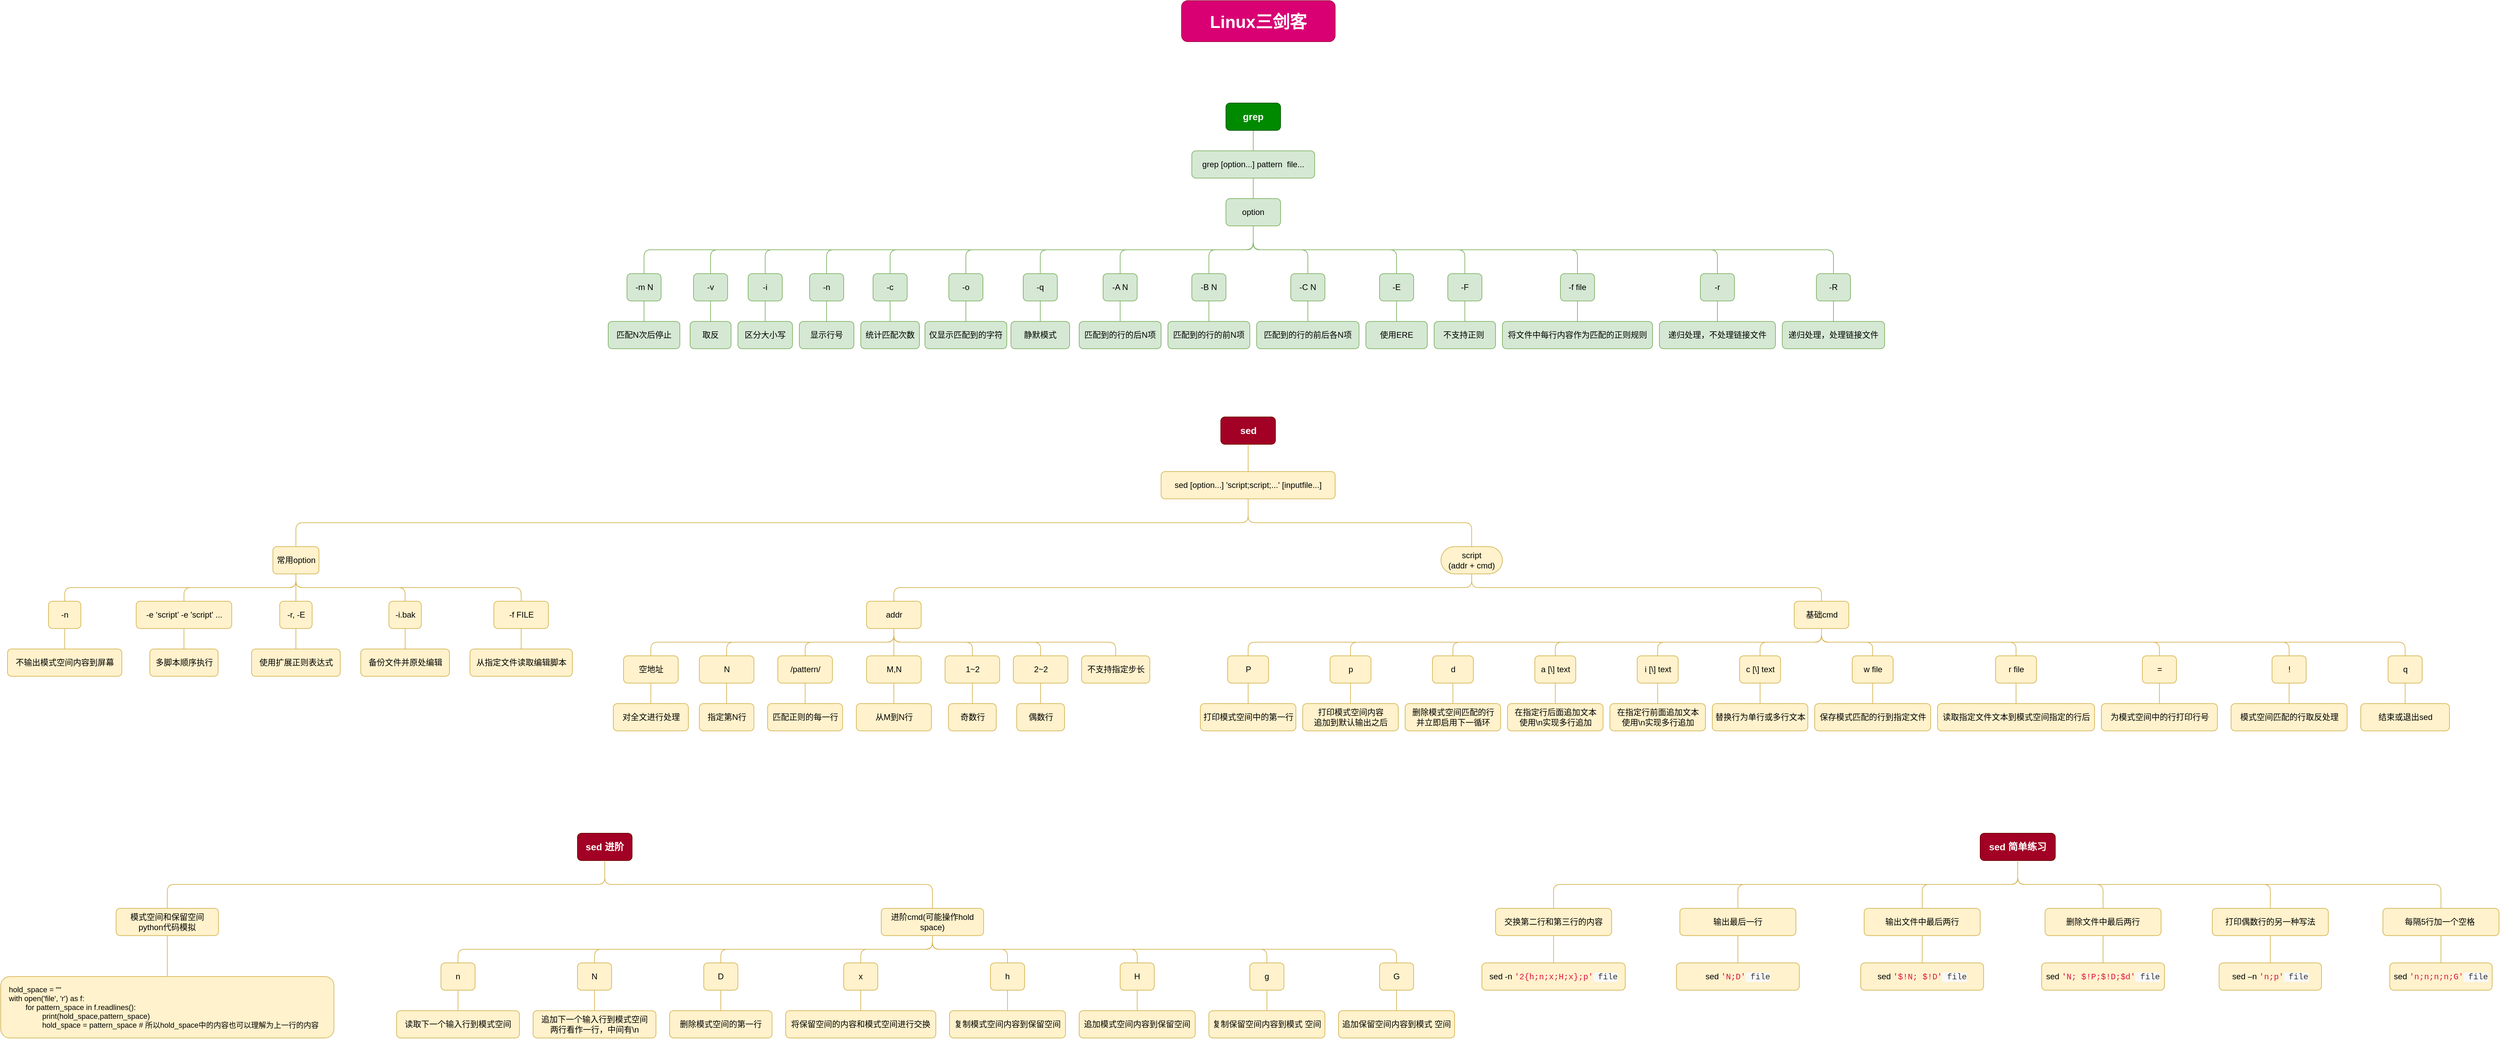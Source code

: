 <mxfile version="24.2.5" type="device">
  <diagram name="第 1 页" id="tmRTfkVxOt6Q2jTXS8j5">
    <mxGraphModel dx="834" dy="1251" grid="1" gridSize="10" guides="1" tooltips="1" connect="1" arrows="1" fold="1" page="1" pageScale="1" pageWidth="827" pageHeight="1169" math="0" shadow="0">
      <root>
        <mxCell id="0" />
        <mxCell id="1" parent="0" />
        <mxCell id="HUcl5Fqn34tsFpuSLk1o-1" value="Linux三剑客" style="rounded=1;whiteSpace=wrap;html=1;fillColor=#d80073;fontColor=#ffffff;strokeColor=#A50040;fontStyle=1;fontSize=25;" parent="1" vertex="1">
          <mxGeometry x="1900" y="60" width="225" height="60" as="geometry" />
        </mxCell>
        <mxCell id="HUcl5Fqn34tsFpuSLk1o-5" style="edgeStyle=orthogonalEdgeStyle;rounded=1;orthogonalLoop=1;jettySize=auto;html=1;exitX=0.5;exitY=1;exitDx=0;exitDy=0;entryX=0.5;entryY=0;entryDx=0;entryDy=0;endArrow=none;endFill=0;curved=0;fillColor=#d5e8d4;strokeColor=#82b366;" parent="1" source="HUcl5Fqn34tsFpuSLk1o-2" target="HUcl5Fqn34tsFpuSLk1o-4" edge="1">
          <mxGeometry relative="1" as="geometry" />
        </mxCell>
        <mxCell id="HUcl5Fqn34tsFpuSLk1o-2" value="grep" style="rounded=1;whiteSpace=wrap;html=1;fillColor=#008a00;fontColor=#ffffff;strokeColor=#005700;fontStyle=1;fontSize=14;" parent="1" vertex="1">
          <mxGeometry x="1965" y="210" width="80" height="40" as="geometry" />
        </mxCell>
        <mxCell id="HUcl5Fqn34tsFpuSLk1o-8" style="edgeStyle=orthogonalEdgeStyle;shape=connector;curved=0;rounded=1;orthogonalLoop=1;jettySize=auto;html=1;exitX=0.5;exitY=1;exitDx=0;exitDy=0;entryX=0.5;entryY=0;entryDx=0;entryDy=0;labelBackgroundColor=default;strokeColor=#82b366;align=center;verticalAlign=middle;fontFamily=Helvetica;fontSize=11;fontColor=default;endArrow=none;endFill=0;fillColor=#d5e8d4;" parent="1" source="HUcl5Fqn34tsFpuSLk1o-4" target="HUcl5Fqn34tsFpuSLk1o-6" edge="1">
          <mxGeometry relative="1" as="geometry" />
        </mxCell>
        <mxCell id="HUcl5Fqn34tsFpuSLk1o-4" value="grep [option...] pattern&amp;nbsp; file..." style="rounded=1;whiteSpace=wrap;html=1;fillColor=#d5e8d4;strokeColor=#82b366;" parent="1" vertex="1">
          <mxGeometry x="1915" y="280" width="180" height="40" as="geometry" />
        </mxCell>
        <mxCell id="HUcl5Fqn34tsFpuSLk1o-56" style="edgeStyle=orthogonalEdgeStyle;shape=connector;curved=0;rounded=1;orthogonalLoop=1;jettySize=auto;html=1;exitX=0.5;exitY=1;exitDx=0;exitDy=0;entryX=0.5;entryY=0;entryDx=0;entryDy=0;labelBackgroundColor=default;strokeColor=#82b366;align=center;verticalAlign=middle;fontFamily=Helvetica;fontSize=11;fontColor=default;endArrow=none;endFill=0;fillColor=#d5e8d4;" parent="1" source="HUcl5Fqn34tsFpuSLk1o-6" target="HUcl5Fqn34tsFpuSLk1o-36" edge="1">
          <mxGeometry relative="1" as="geometry" />
        </mxCell>
        <mxCell id="HUcl5Fqn34tsFpuSLk1o-57" style="edgeStyle=orthogonalEdgeStyle;shape=connector;curved=0;rounded=1;orthogonalLoop=1;jettySize=auto;html=1;exitX=0.5;exitY=1;exitDx=0;exitDy=0;entryX=0.5;entryY=0;entryDx=0;entryDy=0;labelBackgroundColor=default;strokeColor=#82b366;align=center;verticalAlign=middle;fontFamily=Helvetica;fontSize=11;fontColor=default;endArrow=none;endFill=0;fillColor=#d5e8d4;" parent="1" source="HUcl5Fqn34tsFpuSLk1o-6" target="HUcl5Fqn34tsFpuSLk1o-39" edge="1">
          <mxGeometry relative="1" as="geometry" />
        </mxCell>
        <mxCell id="HUcl5Fqn34tsFpuSLk1o-58" style="edgeStyle=orthogonalEdgeStyle;shape=connector;curved=0;rounded=1;orthogonalLoop=1;jettySize=auto;html=1;exitX=0.5;exitY=1;exitDx=0;exitDy=0;entryX=0.5;entryY=0;entryDx=0;entryDy=0;labelBackgroundColor=default;strokeColor=#82b366;align=center;verticalAlign=middle;fontFamily=Helvetica;fontSize=11;fontColor=default;endArrow=none;endFill=0;fillColor=#d5e8d4;" parent="1" source="HUcl5Fqn34tsFpuSLk1o-6" target="HUcl5Fqn34tsFpuSLk1o-33" edge="1">
          <mxGeometry relative="1" as="geometry" />
        </mxCell>
        <mxCell id="HUcl5Fqn34tsFpuSLk1o-59" style="edgeStyle=orthogonalEdgeStyle;shape=connector;curved=0;rounded=1;orthogonalLoop=1;jettySize=auto;html=1;exitX=0.5;exitY=1;exitDx=0;exitDy=0;entryX=0.5;entryY=0;entryDx=0;entryDy=0;labelBackgroundColor=default;strokeColor=#82b366;align=center;verticalAlign=middle;fontFamily=Helvetica;fontSize=11;fontColor=default;endArrow=none;endFill=0;fillColor=#d5e8d4;" parent="1" source="HUcl5Fqn34tsFpuSLk1o-6" target="HUcl5Fqn34tsFpuSLk1o-42" edge="1">
          <mxGeometry relative="1" as="geometry" />
        </mxCell>
        <mxCell id="HUcl5Fqn34tsFpuSLk1o-60" style="edgeStyle=orthogonalEdgeStyle;shape=connector;curved=0;rounded=1;orthogonalLoop=1;jettySize=auto;html=1;exitX=0.5;exitY=1;exitDx=0;exitDy=0;entryX=0.5;entryY=0;entryDx=0;entryDy=0;labelBackgroundColor=default;strokeColor=#82b366;align=center;verticalAlign=middle;fontFamily=Helvetica;fontSize=11;fontColor=default;endArrow=none;endFill=0;fillColor=#d5e8d4;" parent="1" source="HUcl5Fqn34tsFpuSLk1o-6" target="HUcl5Fqn34tsFpuSLk1o-30" edge="1">
          <mxGeometry relative="1" as="geometry" />
        </mxCell>
        <mxCell id="HUcl5Fqn34tsFpuSLk1o-61" style="edgeStyle=orthogonalEdgeStyle;shape=connector;curved=0;rounded=1;orthogonalLoop=1;jettySize=auto;html=1;exitX=0.5;exitY=1;exitDx=0;exitDy=0;entryX=0.5;entryY=0;entryDx=0;entryDy=0;labelBackgroundColor=default;strokeColor=#82b366;align=center;verticalAlign=middle;fontFamily=Helvetica;fontSize=11;fontColor=default;endArrow=none;endFill=0;fillColor=#d5e8d4;" parent="1" source="HUcl5Fqn34tsFpuSLk1o-6" target="HUcl5Fqn34tsFpuSLk1o-27" edge="1">
          <mxGeometry relative="1" as="geometry" />
        </mxCell>
        <mxCell id="HUcl5Fqn34tsFpuSLk1o-62" style="edgeStyle=orthogonalEdgeStyle;shape=connector;curved=0;rounded=1;orthogonalLoop=1;jettySize=auto;html=1;exitX=0.5;exitY=1;exitDx=0;exitDy=0;entryX=0.5;entryY=0;entryDx=0;entryDy=0;labelBackgroundColor=default;strokeColor=#82b366;align=center;verticalAlign=middle;fontFamily=Helvetica;fontSize=11;fontColor=default;endArrow=none;endFill=0;fillColor=#d5e8d4;" parent="1" source="HUcl5Fqn34tsFpuSLk1o-6" target="HUcl5Fqn34tsFpuSLk1o-24" edge="1">
          <mxGeometry relative="1" as="geometry" />
        </mxCell>
        <mxCell id="HUcl5Fqn34tsFpuSLk1o-63" style="edgeStyle=orthogonalEdgeStyle;shape=connector;curved=0;rounded=1;orthogonalLoop=1;jettySize=auto;html=1;exitX=0.5;exitY=1;exitDx=0;exitDy=0;entryX=0.5;entryY=0;entryDx=0;entryDy=0;labelBackgroundColor=default;strokeColor=#82b366;align=center;verticalAlign=middle;fontFamily=Helvetica;fontSize=11;fontColor=default;endArrow=none;endFill=0;fillColor=#d5e8d4;" parent="1" source="HUcl5Fqn34tsFpuSLk1o-6" target="HUcl5Fqn34tsFpuSLk1o-21" edge="1">
          <mxGeometry relative="1" as="geometry" />
        </mxCell>
        <mxCell id="HUcl5Fqn34tsFpuSLk1o-64" style="edgeStyle=orthogonalEdgeStyle;shape=connector;curved=0;rounded=1;orthogonalLoop=1;jettySize=auto;html=1;exitX=0.5;exitY=1;exitDx=0;exitDy=0;entryX=0.5;entryY=0;entryDx=0;entryDy=0;labelBackgroundColor=default;strokeColor=#82b366;align=center;verticalAlign=middle;fontFamily=Helvetica;fontSize=11;fontColor=default;endArrow=none;endFill=0;fillColor=#d5e8d4;" parent="1" source="HUcl5Fqn34tsFpuSLk1o-6" target="HUcl5Fqn34tsFpuSLk1o-17" edge="1">
          <mxGeometry relative="1" as="geometry" />
        </mxCell>
        <mxCell id="HUcl5Fqn34tsFpuSLk1o-65" style="edgeStyle=orthogonalEdgeStyle;shape=connector;curved=0;rounded=1;orthogonalLoop=1;jettySize=auto;html=1;exitX=0.5;exitY=1;exitDx=0;exitDy=0;entryX=0.5;entryY=0;entryDx=0;entryDy=0;labelBackgroundColor=default;strokeColor=#82b366;align=center;verticalAlign=middle;fontFamily=Helvetica;fontSize=11;fontColor=default;endArrow=none;endFill=0;fillColor=#d5e8d4;" parent="1" source="HUcl5Fqn34tsFpuSLk1o-6" target="HUcl5Fqn34tsFpuSLk1o-14" edge="1">
          <mxGeometry relative="1" as="geometry" />
        </mxCell>
        <mxCell id="HUcl5Fqn34tsFpuSLk1o-66" style="edgeStyle=orthogonalEdgeStyle;shape=connector;curved=0;rounded=1;orthogonalLoop=1;jettySize=auto;html=1;exitX=0.5;exitY=1;exitDx=0;exitDy=0;entryX=0.5;entryY=0;entryDx=0;entryDy=0;labelBackgroundColor=default;strokeColor=#82b366;align=center;verticalAlign=middle;fontFamily=Helvetica;fontSize=11;fontColor=default;endArrow=none;endFill=0;fillColor=#d5e8d4;" parent="1" source="HUcl5Fqn34tsFpuSLk1o-6" target="HUcl5Fqn34tsFpuSLk1o-9" edge="1">
          <mxGeometry relative="1" as="geometry" />
        </mxCell>
        <mxCell id="HUcl5Fqn34tsFpuSLk1o-67" style="edgeStyle=orthogonalEdgeStyle;shape=connector;curved=0;rounded=1;orthogonalLoop=1;jettySize=auto;html=1;exitX=0.5;exitY=1;exitDx=0;exitDy=0;entryX=0.5;entryY=0;entryDx=0;entryDy=0;labelBackgroundColor=default;strokeColor=#82b366;align=center;verticalAlign=middle;fontFamily=Helvetica;fontSize=11;fontColor=default;endArrow=none;endFill=0;fillColor=#d5e8d4;" parent="1" source="HUcl5Fqn34tsFpuSLk1o-6" target="HUcl5Fqn34tsFpuSLk1o-45" edge="1">
          <mxGeometry relative="1" as="geometry" />
        </mxCell>
        <mxCell id="HUcl5Fqn34tsFpuSLk1o-68" style="edgeStyle=orthogonalEdgeStyle;shape=connector;curved=0;rounded=1;orthogonalLoop=1;jettySize=auto;html=1;exitX=0.5;exitY=1;exitDx=0;exitDy=0;entryX=0.5;entryY=0;entryDx=0;entryDy=0;labelBackgroundColor=default;strokeColor=#82b366;align=center;verticalAlign=middle;fontFamily=Helvetica;fontSize=11;fontColor=default;endArrow=none;endFill=0;fillColor=#d5e8d4;" parent="1" source="HUcl5Fqn34tsFpuSLk1o-6" target="HUcl5Fqn34tsFpuSLk1o-48" edge="1">
          <mxGeometry relative="1" as="geometry" />
        </mxCell>
        <mxCell id="HUcl5Fqn34tsFpuSLk1o-69" style="edgeStyle=orthogonalEdgeStyle;shape=connector;curved=0;rounded=1;orthogonalLoop=1;jettySize=auto;html=1;exitX=0.5;exitY=1;exitDx=0;exitDy=0;entryX=0.5;entryY=0;entryDx=0;entryDy=0;labelBackgroundColor=default;strokeColor=#82b366;align=center;verticalAlign=middle;fontFamily=Helvetica;fontSize=11;fontColor=default;endArrow=none;endFill=0;fillColor=#d5e8d4;" parent="1" source="HUcl5Fqn34tsFpuSLk1o-6" target="HUcl5Fqn34tsFpuSLk1o-51" edge="1">
          <mxGeometry relative="1" as="geometry" />
        </mxCell>
        <mxCell id="HUcl5Fqn34tsFpuSLk1o-70" style="edgeStyle=orthogonalEdgeStyle;shape=connector;curved=0;rounded=1;orthogonalLoop=1;jettySize=auto;html=1;exitX=0.5;exitY=1;exitDx=0;exitDy=0;entryX=0.5;entryY=0;entryDx=0;entryDy=0;labelBackgroundColor=default;strokeColor=#82b366;align=center;verticalAlign=middle;fontFamily=Helvetica;fontSize=11;fontColor=default;endArrow=none;endFill=0;fillColor=#d5e8d4;" parent="1" source="HUcl5Fqn34tsFpuSLk1o-6" target="HUcl5Fqn34tsFpuSLk1o-54" edge="1">
          <mxGeometry relative="1" as="geometry" />
        </mxCell>
        <mxCell id="HUcl5Fqn34tsFpuSLk1o-6" value="option" style="rounded=1;whiteSpace=wrap;html=1;fillColor=#d5e8d4;strokeColor=#82b366;" parent="1" vertex="1">
          <mxGeometry x="1965" y="350" width="80" height="40" as="geometry" />
        </mxCell>
        <mxCell id="HUcl5Fqn34tsFpuSLk1o-12" style="edgeStyle=orthogonalEdgeStyle;shape=connector;curved=0;rounded=1;orthogonalLoop=1;jettySize=auto;html=1;exitX=0.5;exitY=1;exitDx=0;exitDy=0;entryX=0.5;entryY=0;entryDx=0;entryDy=0;labelBackgroundColor=default;strokeColor=#82b366;align=center;verticalAlign=middle;fontFamily=Helvetica;fontSize=11;fontColor=default;endArrow=none;endFill=0;fillColor=#d5e8d4;" parent="1" source="HUcl5Fqn34tsFpuSLk1o-9" target="HUcl5Fqn34tsFpuSLk1o-11" edge="1">
          <mxGeometry relative="1" as="geometry" />
        </mxCell>
        <mxCell id="HUcl5Fqn34tsFpuSLk1o-9" value="-m N" style="rounded=1;whiteSpace=wrap;html=1;fillColor=#d5e8d4;strokeColor=#82b366;" parent="1" vertex="1">
          <mxGeometry x="1087.5" y="460" width="50" height="40" as="geometry" />
        </mxCell>
        <mxCell id="HUcl5Fqn34tsFpuSLk1o-11" value="匹配N次后停止" style="rounded=1;whiteSpace=wrap;html=1;fillColor=#d5e8d4;strokeColor=#82b366;" parent="1" vertex="1">
          <mxGeometry x="1060" y="530" width="105" height="40" as="geometry" />
        </mxCell>
        <mxCell id="HUcl5Fqn34tsFpuSLk1o-13" style="edgeStyle=orthogonalEdgeStyle;shape=connector;curved=0;rounded=1;orthogonalLoop=1;jettySize=auto;html=1;exitX=0.5;exitY=1;exitDx=0;exitDy=0;entryX=0.5;entryY=0;entryDx=0;entryDy=0;labelBackgroundColor=default;strokeColor=#82b366;align=center;verticalAlign=middle;fontFamily=Helvetica;fontSize=11;fontColor=default;endArrow=none;endFill=0;fillColor=#d5e8d4;" parent="1" source="HUcl5Fqn34tsFpuSLk1o-14" target="HUcl5Fqn34tsFpuSLk1o-15" edge="1">
          <mxGeometry relative="1" as="geometry" />
        </mxCell>
        <mxCell id="HUcl5Fqn34tsFpuSLk1o-14" value="-v" style="rounded=1;whiteSpace=wrap;html=1;fillColor=#d5e8d4;strokeColor=#82b366;" parent="1" vertex="1">
          <mxGeometry x="1185" y="460" width="50" height="40" as="geometry" />
        </mxCell>
        <mxCell id="HUcl5Fqn34tsFpuSLk1o-15" value="取反" style="rounded=1;whiteSpace=wrap;html=1;fillColor=#d5e8d4;strokeColor=#82b366;" parent="1" vertex="1">
          <mxGeometry x="1180" y="530" width="60" height="40" as="geometry" />
        </mxCell>
        <mxCell id="HUcl5Fqn34tsFpuSLk1o-16" style="edgeStyle=orthogonalEdgeStyle;shape=connector;curved=0;rounded=1;orthogonalLoop=1;jettySize=auto;html=1;exitX=0.5;exitY=1;exitDx=0;exitDy=0;entryX=0.5;entryY=0;entryDx=0;entryDy=0;labelBackgroundColor=default;strokeColor=#82b366;align=center;verticalAlign=middle;fontFamily=Helvetica;fontSize=11;fontColor=default;endArrow=none;endFill=0;fillColor=#d5e8d4;" parent="1" source="HUcl5Fqn34tsFpuSLk1o-17" target="HUcl5Fqn34tsFpuSLk1o-18" edge="1">
          <mxGeometry relative="1" as="geometry" />
        </mxCell>
        <mxCell id="HUcl5Fqn34tsFpuSLk1o-17" value="-i" style="rounded=1;whiteSpace=wrap;html=1;fillColor=#d5e8d4;strokeColor=#82b366;" parent="1" vertex="1">
          <mxGeometry x="1265" y="460" width="50" height="40" as="geometry" />
        </mxCell>
        <mxCell id="HUcl5Fqn34tsFpuSLk1o-18" value="区分大小写" style="rounded=1;whiteSpace=wrap;html=1;fillColor=#d5e8d4;strokeColor=#82b366;" parent="1" vertex="1">
          <mxGeometry x="1250" y="530" width="80" height="40" as="geometry" />
        </mxCell>
        <mxCell id="HUcl5Fqn34tsFpuSLk1o-20" style="edgeStyle=orthogonalEdgeStyle;shape=connector;curved=0;rounded=1;orthogonalLoop=1;jettySize=auto;html=1;exitX=0.5;exitY=1;exitDx=0;exitDy=0;entryX=0.5;entryY=0;entryDx=0;entryDy=0;labelBackgroundColor=default;strokeColor=#82b366;align=center;verticalAlign=middle;fontFamily=Helvetica;fontSize=11;fontColor=default;endArrow=none;endFill=0;fillColor=#d5e8d4;" parent="1" source="HUcl5Fqn34tsFpuSLk1o-21" target="HUcl5Fqn34tsFpuSLk1o-22" edge="1">
          <mxGeometry relative="1" as="geometry" />
        </mxCell>
        <mxCell id="HUcl5Fqn34tsFpuSLk1o-21" value="-n" style="rounded=1;whiteSpace=wrap;html=1;fillColor=#d5e8d4;strokeColor=#82b366;" parent="1" vertex="1">
          <mxGeometry x="1355" y="460" width="50" height="40" as="geometry" />
        </mxCell>
        <mxCell id="HUcl5Fqn34tsFpuSLk1o-22" value="显示行号" style="rounded=1;whiteSpace=wrap;html=1;fillColor=#d5e8d4;strokeColor=#82b366;" parent="1" vertex="1">
          <mxGeometry x="1340" y="530" width="80" height="40" as="geometry" />
        </mxCell>
        <mxCell id="HUcl5Fqn34tsFpuSLk1o-23" style="edgeStyle=orthogonalEdgeStyle;shape=connector;curved=0;rounded=1;orthogonalLoop=1;jettySize=auto;html=1;exitX=0.5;exitY=1;exitDx=0;exitDy=0;entryX=0.5;entryY=0;entryDx=0;entryDy=0;labelBackgroundColor=default;strokeColor=#82b366;align=center;verticalAlign=middle;fontFamily=Helvetica;fontSize=11;fontColor=default;endArrow=none;endFill=0;fillColor=#d5e8d4;" parent="1" source="HUcl5Fqn34tsFpuSLk1o-24" target="HUcl5Fqn34tsFpuSLk1o-25" edge="1">
          <mxGeometry relative="1" as="geometry" />
        </mxCell>
        <mxCell id="HUcl5Fqn34tsFpuSLk1o-24" value="-c" style="rounded=1;whiteSpace=wrap;html=1;fillColor=#d5e8d4;strokeColor=#82b366;" parent="1" vertex="1">
          <mxGeometry x="1448" y="460" width="50" height="40" as="geometry" />
        </mxCell>
        <mxCell id="HUcl5Fqn34tsFpuSLk1o-25" value="统计匹配次数" style="rounded=1;whiteSpace=wrap;html=1;fillColor=#d5e8d4;strokeColor=#82b366;" parent="1" vertex="1">
          <mxGeometry x="1430" y="530" width="86" height="40" as="geometry" />
        </mxCell>
        <mxCell id="HUcl5Fqn34tsFpuSLk1o-26" style="edgeStyle=orthogonalEdgeStyle;shape=connector;curved=0;rounded=1;orthogonalLoop=1;jettySize=auto;html=1;exitX=0.5;exitY=1;exitDx=0;exitDy=0;entryX=0.5;entryY=0;entryDx=0;entryDy=0;labelBackgroundColor=default;strokeColor=#82b366;align=center;verticalAlign=middle;fontFamily=Helvetica;fontSize=11;fontColor=default;endArrow=none;endFill=0;fillColor=#d5e8d4;" parent="1" source="HUcl5Fqn34tsFpuSLk1o-27" target="HUcl5Fqn34tsFpuSLk1o-28" edge="1">
          <mxGeometry relative="1" as="geometry" />
        </mxCell>
        <mxCell id="HUcl5Fqn34tsFpuSLk1o-27" value="-o" style="rounded=1;whiteSpace=wrap;html=1;fillColor=#d5e8d4;strokeColor=#82b366;" parent="1" vertex="1">
          <mxGeometry x="1559" y="460" width="50" height="40" as="geometry" />
        </mxCell>
        <mxCell id="HUcl5Fqn34tsFpuSLk1o-28" value="仅显示匹配到的字符" style="rounded=1;whiteSpace=wrap;html=1;fillColor=#d5e8d4;strokeColor=#82b366;" parent="1" vertex="1">
          <mxGeometry x="1524" y="530" width="120" height="40" as="geometry" />
        </mxCell>
        <mxCell id="HUcl5Fqn34tsFpuSLk1o-29" style="edgeStyle=orthogonalEdgeStyle;shape=connector;curved=0;rounded=1;orthogonalLoop=1;jettySize=auto;html=1;exitX=0.5;exitY=1;exitDx=0;exitDy=0;entryX=0.5;entryY=0;entryDx=0;entryDy=0;labelBackgroundColor=default;strokeColor=#82b366;align=center;verticalAlign=middle;fontFamily=Helvetica;fontSize=11;fontColor=default;endArrow=none;endFill=0;fillColor=#d5e8d4;" parent="1" source="HUcl5Fqn34tsFpuSLk1o-30" target="HUcl5Fqn34tsFpuSLk1o-31" edge="1">
          <mxGeometry relative="1" as="geometry" />
        </mxCell>
        <mxCell id="HUcl5Fqn34tsFpuSLk1o-30" value="-q" style="rounded=1;whiteSpace=wrap;html=1;fillColor=#d5e8d4;strokeColor=#82b366;" parent="1" vertex="1">
          <mxGeometry x="1668" y="460" width="50" height="40" as="geometry" />
        </mxCell>
        <mxCell id="HUcl5Fqn34tsFpuSLk1o-31" value="静默模式" style="rounded=1;whiteSpace=wrap;html=1;fillColor=#d5e8d4;strokeColor=#82b366;" parent="1" vertex="1">
          <mxGeometry x="1650" y="530" width="86" height="40" as="geometry" />
        </mxCell>
        <mxCell id="HUcl5Fqn34tsFpuSLk1o-32" style="edgeStyle=orthogonalEdgeStyle;shape=connector;curved=0;rounded=1;orthogonalLoop=1;jettySize=auto;html=1;exitX=0.5;exitY=1;exitDx=0;exitDy=0;entryX=0.5;entryY=0;entryDx=0;entryDy=0;labelBackgroundColor=default;strokeColor=#82b366;align=center;verticalAlign=middle;fontFamily=Helvetica;fontSize=11;fontColor=default;endArrow=none;endFill=0;fillColor=#d5e8d4;" parent="1" source="HUcl5Fqn34tsFpuSLk1o-33" target="HUcl5Fqn34tsFpuSLk1o-34" edge="1">
          <mxGeometry relative="1" as="geometry" />
        </mxCell>
        <mxCell id="HUcl5Fqn34tsFpuSLk1o-33" value="-A N" style="rounded=1;whiteSpace=wrap;html=1;fillColor=#d5e8d4;strokeColor=#82b366;" parent="1" vertex="1">
          <mxGeometry x="1785" y="460" width="50" height="40" as="geometry" />
        </mxCell>
        <mxCell id="HUcl5Fqn34tsFpuSLk1o-34" value="匹配到的行的后N项" style="rounded=1;whiteSpace=wrap;html=1;fillColor=#d5e8d4;strokeColor=#82b366;" parent="1" vertex="1">
          <mxGeometry x="1750" y="530" width="120" height="40" as="geometry" />
        </mxCell>
        <mxCell id="HUcl5Fqn34tsFpuSLk1o-35" style="edgeStyle=orthogonalEdgeStyle;shape=connector;curved=0;rounded=1;orthogonalLoop=1;jettySize=auto;html=1;exitX=0.5;exitY=1;exitDx=0;exitDy=0;entryX=0.5;entryY=0;entryDx=0;entryDy=0;labelBackgroundColor=default;strokeColor=#82b366;align=center;verticalAlign=middle;fontFamily=Helvetica;fontSize=11;fontColor=default;endArrow=none;endFill=0;fillColor=#d5e8d4;" parent="1" source="HUcl5Fqn34tsFpuSLk1o-36" target="HUcl5Fqn34tsFpuSLk1o-37" edge="1">
          <mxGeometry relative="1" as="geometry" />
        </mxCell>
        <mxCell id="HUcl5Fqn34tsFpuSLk1o-36" value="-B N" style="rounded=1;whiteSpace=wrap;html=1;fillColor=#d5e8d4;strokeColor=#82b366;" parent="1" vertex="1">
          <mxGeometry x="1915" y="460" width="50" height="40" as="geometry" />
        </mxCell>
        <mxCell id="HUcl5Fqn34tsFpuSLk1o-37" value="匹配到的行的前N项" style="rounded=1;whiteSpace=wrap;html=1;fillColor=#d5e8d4;strokeColor=#82b366;" parent="1" vertex="1">
          <mxGeometry x="1880" y="530" width="120" height="40" as="geometry" />
        </mxCell>
        <mxCell id="HUcl5Fqn34tsFpuSLk1o-38" style="edgeStyle=orthogonalEdgeStyle;shape=connector;curved=0;rounded=1;orthogonalLoop=1;jettySize=auto;html=1;exitX=0.5;exitY=1;exitDx=0;exitDy=0;entryX=0.5;entryY=0;entryDx=0;entryDy=0;labelBackgroundColor=default;strokeColor=#82b366;align=center;verticalAlign=middle;fontFamily=Helvetica;fontSize=11;fontColor=default;endArrow=none;endFill=0;fillColor=#d5e8d4;" parent="1" source="HUcl5Fqn34tsFpuSLk1o-39" target="HUcl5Fqn34tsFpuSLk1o-40" edge="1">
          <mxGeometry relative="1" as="geometry" />
        </mxCell>
        <mxCell id="HUcl5Fqn34tsFpuSLk1o-39" value="-C N" style="rounded=1;whiteSpace=wrap;html=1;fillColor=#d5e8d4;strokeColor=#82b366;" parent="1" vertex="1">
          <mxGeometry x="2060" y="460" width="50" height="40" as="geometry" />
        </mxCell>
        <mxCell id="HUcl5Fqn34tsFpuSLk1o-40" value="匹配到的行的前后各N项" style="rounded=1;whiteSpace=wrap;html=1;fillColor=#d5e8d4;strokeColor=#82b366;" parent="1" vertex="1">
          <mxGeometry x="2010" y="530" width="150" height="40" as="geometry" />
        </mxCell>
        <mxCell id="HUcl5Fqn34tsFpuSLk1o-41" style="edgeStyle=orthogonalEdgeStyle;shape=connector;curved=0;rounded=1;orthogonalLoop=1;jettySize=auto;html=1;exitX=0.5;exitY=1;exitDx=0;exitDy=0;entryX=0.5;entryY=0;entryDx=0;entryDy=0;labelBackgroundColor=default;strokeColor=#82b366;align=center;verticalAlign=middle;fontFamily=Helvetica;fontSize=11;fontColor=default;endArrow=none;endFill=0;fillColor=#d5e8d4;" parent="1" source="HUcl5Fqn34tsFpuSLk1o-42" target="HUcl5Fqn34tsFpuSLk1o-43" edge="1">
          <mxGeometry relative="1" as="geometry" />
        </mxCell>
        <mxCell id="HUcl5Fqn34tsFpuSLk1o-42" value="-E" style="rounded=1;whiteSpace=wrap;html=1;fillColor=#d5e8d4;strokeColor=#82b366;" parent="1" vertex="1">
          <mxGeometry x="2190" y="460" width="50" height="40" as="geometry" />
        </mxCell>
        <mxCell id="HUcl5Fqn34tsFpuSLk1o-43" value="使用ERE" style="rounded=1;whiteSpace=wrap;html=1;fillColor=#d5e8d4;strokeColor=#82b366;" parent="1" vertex="1">
          <mxGeometry x="2170" y="530" width="90" height="40" as="geometry" />
        </mxCell>
        <mxCell id="HUcl5Fqn34tsFpuSLk1o-44" style="edgeStyle=orthogonalEdgeStyle;shape=connector;curved=0;rounded=1;orthogonalLoop=1;jettySize=auto;html=1;exitX=0.5;exitY=1;exitDx=0;exitDy=0;entryX=0.5;entryY=0;entryDx=0;entryDy=0;labelBackgroundColor=default;strokeColor=#82b366;align=center;verticalAlign=middle;fontFamily=Helvetica;fontSize=11;fontColor=default;endArrow=none;endFill=0;fillColor=#d5e8d4;" parent="1" source="HUcl5Fqn34tsFpuSLk1o-45" target="HUcl5Fqn34tsFpuSLk1o-46" edge="1">
          <mxGeometry relative="1" as="geometry" />
        </mxCell>
        <mxCell id="HUcl5Fqn34tsFpuSLk1o-45" value="-F" style="rounded=1;whiteSpace=wrap;html=1;fillColor=#d5e8d4;strokeColor=#82b366;" parent="1" vertex="1">
          <mxGeometry x="2290" y="460" width="50" height="40" as="geometry" />
        </mxCell>
        <mxCell id="HUcl5Fqn34tsFpuSLk1o-46" value="不支持正则&amp;nbsp;" style="rounded=1;whiteSpace=wrap;html=1;fillColor=#d5e8d4;strokeColor=#82b366;" parent="1" vertex="1">
          <mxGeometry x="2270" y="530" width="90" height="40" as="geometry" />
        </mxCell>
        <mxCell id="HUcl5Fqn34tsFpuSLk1o-47" style="edgeStyle=orthogonalEdgeStyle;shape=connector;curved=0;rounded=1;orthogonalLoop=1;jettySize=auto;html=1;exitX=0.5;exitY=1;exitDx=0;exitDy=0;entryX=0.5;entryY=0;entryDx=0;entryDy=0;labelBackgroundColor=default;strokeColor=#82b366;align=center;verticalAlign=middle;fontFamily=Helvetica;fontSize=11;fontColor=default;endArrow=none;endFill=0;fillColor=#d5e8d4;" parent="1" source="HUcl5Fqn34tsFpuSLk1o-48" target="HUcl5Fqn34tsFpuSLk1o-49" edge="1">
          <mxGeometry relative="1" as="geometry" />
        </mxCell>
        <mxCell id="HUcl5Fqn34tsFpuSLk1o-48" value="-f file" style="rounded=1;whiteSpace=wrap;html=1;fillColor=#d5e8d4;strokeColor=#82b366;" parent="1" vertex="1">
          <mxGeometry x="2455" y="460" width="50" height="40" as="geometry" />
        </mxCell>
        <mxCell id="HUcl5Fqn34tsFpuSLk1o-49" value="将文件中每行内容作为匹配的正则规则" style="rounded=1;whiteSpace=wrap;html=1;fillColor=#d5e8d4;strokeColor=#82b366;" parent="1" vertex="1">
          <mxGeometry x="2370" y="530" width="220" height="40" as="geometry" />
        </mxCell>
        <mxCell id="HUcl5Fqn34tsFpuSLk1o-50" style="edgeStyle=orthogonalEdgeStyle;shape=connector;curved=0;rounded=1;orthogonalLoop=1;jettySize=auto;html=1;exitX=0.5;exitY=1;exitDx=0;exitDy=0;entryX=0.5;entryY=0;entryDx=0;entryDy=0;labelBackgroundColor=default;strokeColor=#82b366;align=center;verticalAlign=middle;fontFamily=Helvetica;fontSize=11;fontColor=default;endArrow=none;endFill=0;fillColor=#d5e8d4;" parent="1" source="HUcl5Fqn34tsFpuSLk1o-51" target="HUcl5Fqn34tsFpuSLk1o-52" edge="1">
          <mxGeometry relative="1" as="geometry" />
        </mxCell>
        <mxCell id="HUcl5Fqn34tsFpuSLk1o-51" value="-r" style="rounded=1;whiteSpace=wrap;html=1;fillColor=#d5e8d4;strokeColor=#82b366;" parent="1" vertex="1">
          <mxGeometry x="2660" y="460" width="50" height="40" as="geometry" />
        </mxCell>
        <mxCell id="HUcl5Fqn34tsFpuSLk1o-52" value="递归处理，不处理链接文件" style="rounded=1;whiteSpace=wrap;html=1;fillColor=#d5e8d4;strokeColor=#82b366;" parent="1" vertex="1">
          <mxGeometry x="2600" y="530" width="170" height="40" as="geometry" />
        </mxCell>
        <mxCell id="HUcl5Fqn34tsFpuSLk1o-53" style="edgeStyle=orthogonalEdgeStyle;shape=connector;curved=0;rounded=1;orthogonalLoop=1;jettySize=auto;html=1;exitX=0.5;exitY=1;exitDx=0;exitDy=0;entryX=0.5;entryY=0;entryDx=0;entryDy=0;labelBackgroundColor=default;strokeColor=#82b366;align=center;verticalAlign=middle;fontFamily=Helvetica;fontSize=11;fontColor=default;endArrow=none;endFill=0;fillColor=#d5e8d4;" parent="1" source="HUcl5Fqn34tsFpuSLk1o-54" target="HUcl5Fqn34tsFpuSLk1o-55" edge="1">
          <mxGeometry relative="1" as="geometry" />
        </mxCell>
        <mxCell id="HUcl5Fqn34tsFpuSLk1o-54" value="-R" style="rounded=1;whiteSpace=wrap;html=1;fillColor=#d5e8d4;strokeColor=#82b366;" parent="1" vertex="1">
          <mxGeometry x="2830" y="460" width="50" height="40" as="geometry" />
        </mxCell>
        <mxCell id="HUcl5Fqn34tsFpuSLk1o-55" value="递归处理，处理链接文件" style="rounded=1;whiteSpace=wrap;html=1;fillColor=#d5e8d4;strokeColor=#82b366;" parent="1" vertex="1">
          <mxGeometry x="2780" y="530" width="150" height="40" as="geometry" />
        </mxCell>
        <mxCell id="HUcl5Fqn34tsFpuSLk1o-71" value="sed" style="rounded=1;whiteSpace=wrap;html=1;fillColor=#a20025;fontColor=#ffffff;strokeColor=#6F0000;fontStyle=1;fontSize=14;" parent="1" vertex="1">
          <mxGeometry x="1957.5" y="670" width="80" height="40" as="geometry" />
        </mxCell>
        <mxCell id="HUcl5Fqn34tsFpuSLk1o-214" style="edgeStyle=orthogonalEdgeStyle;shape=connector;curved=0;rounded=1;orthogonalLoop=1;jettySize=auto;html=1;exitX=0.5;exitY=0;exitDx=0;exitDy=0;entryX=0.5;entryY=1;entryDx=0;entryDy=0;labelBackgroundColor=default;strokeColor=#d6b656;align=center;verticalAlign=middle;fontFamily=Helvetica;fontSize=11;fontColor=default;endArrow=none;endFill=0;fillColor=#fff2cc;" parent="1" source="HUcl5Fqn34tsFpuSLk1o-72" target="HUcl5Fqn34tsFpuSLk1o-71" edge="1">
          <mxGeometry relative="1" as="geometry" />
        </mxCell>
        <mxCell id="HUcl5Fqn34tsFpuSLk1o-72" value="sed [option...] &#39;script;script;...&#39; [inputfile...]" style="rounded=1;whiteSpace=wrap;html=1;fillColor=#fff2cc;strokeColor=#d6b656;" parent="1" vertex="1">
          <mxGeometry x="1870" y="750" width="255" height="40" as="geometry" />
        </mxCell>
        <mxCell id="HUcl5Fqn34tsFpuSLk1o-73" style="edgeStyle=orthogonalEdgeStyle;shape=connector;curved=0;rounded=1;orthogonalLoop=1;jettySize=auto;html=1;exitX=0.5;exitY=1;exitDx=0;exitDy=0;entryX=0.5;entryY=0;entryDx=0;entryDy=0;labelBackgroundColor=default;strokeColor=#d6b656;align=center;verticalAlign=middle;fontFamily=Helvetica;fontSize=11;fontColor=default;endArrow=none;endFill=0;fillColor=#fff2cc;" parent="1" source="HUcl5Fqn34tsFpuSLk1o-71" target="HUcl5Fqn34tsFpuSLk1o-72" edge="1">
          <mxGeometry relative="1" as="geometry" />
        </mxCell>
        <mxCell id="HUcl5Fqn34tsFpuSLk1o-74" value="常用option" style="rounded=1;whiteSpace=wrap;html=1;fillColor=#fff2cc;strokeColor=#d6b656;" parent="1" vertex="1">
          <mxGeometry x="568.75" y="860" width="67.5" height="40" as="geometry" />
        </mxCell>
        <mxCell id="HUcl5Fqn34tsFpuSLk1o-212" style="edgeStyle=orthogonalEdgeStyle;shape=connector;curved=0;rounded=1;orthogonalLoop=1;jettySize=auto;html=1;exitX=0.5;exitY=1;exitDx=0;exitDy=0;entryX=0.5;entryY=0;entryDx=0;entryDy=0;labelBackgroundColor=default;strokeColor=#d6b656;align=center;verticalAlign=middle;fontFamily=Helvetica;fontSize=11;fontColor=default;endArrow=none;endFill=0;fillColor=#fff2cc;" parent="1" source="HUcl5Fqn34tsFpuSLk1o-72" target="HUcl5Fqn34tsFpuSLk1o-74" edge="1">
          <mxGeometry relative="1" as="geometry" />
        </mxCell>
        <mxCell id="HUcl5Fqn34tsFpuSLk1o-75" value="script&lt;br&gt;(addr + cmd)" style="rounded=1;whiteSpace=wrap;html=1;fillColor=#fff2cc;strokeColor=#d6b656;arcSize=50;" parent="1" vertex="1">
          <mxGeometry x="2280" y="860" width="90" height="40" as="geometry" />
        </mxCell>
        <mxCell id="HUcl5Fqn34tsFpuSLk1o-213" style="edgeStyle=orthogonalEdgeStyle;shape=connector;curved=0;rounded=1;orthogonalLoop=1;jettySize=auto;html=1;exitX=0.5;exitY=1;exitDx=0;exitDy=0;entryX=0.5;entryY=0;entryDx=0;entryDy=0;labelBackgroundColor=default;strokeColor=#d6b656;align=center;verticalAlign=middle;fontFamily=Helvetica;fontSize=11;fontColor=default;endArrow=none;endFill=0;fillColor=#fff2cc;" parent="1" source="HUcl5Fqn34tsFpuSLk1o-72" target="HUcl5Fqn34tsFpuSLk1o-75" edge="1">
          <mxGeometry relative="1" as="geometry" />
        </mxCell>
        <mxCell id="HUcl5Fqn34tsFpuSLk1o-77" value="-n" style="rounded=1;whiteSpace=wrap;html=1;fillColor=#fff2cc;strokeColor=#d6b656;" parent="1" vertex="1">
          <mxGeometry x="240" y="940" width="47.5" height="40" as="geometry" />
        </mxCell>
        <mxCell id="HUcl5Fqn34tsFpuSLk1o-80" style="edgeStyle=orthogonalEdgeStyle;shape=connector;curved=0;rounded=1;orthogonalLoop=1;jettySize=auto;html=1;exitX=0.5;exitY=1;exitDx=0;exitDy=0;entryX=0.5;entryY=0;entryDx=0;entryDy=0;labelBackgroundColor=default;strokeColor=#d6b656;align=center;verticalAlign=middle;fontFamily=Helvetica;fontSize=11;fontColor=default;endArrow=none;endFill=0;fillColor=#fff2cc;" parent="1" source="HUcl5Fqn34tsFpuSLk1o-74" target="HUcl5Fqn34tsFpuSLk1o-77" edge="1">
          <mxGeometry relative="1" as="geometry" />
        </mxCell>
        <mxCell id="HUcl5Fqn34tsFpuSLk1o-78" value="不输出模式空间内容到屏幕" style="rounded=1;whiteSpace=wrap;html=1;fillColor=#fff2cc;strokeColor=#d6b656;" parent="1" vertex="1">
          <mxGeometry x="180" y="1010" width="167.5" height="40" as="geometry" />
        </mxCell>
        <mxCell id="HUcl5Fqn34tsFpuSLk1o-79" style="edgeStyle=orthogonalEdgeStyle;shape=connector;curved=0;rounded=1;orthogonalLoop=1;jettySize=auto;html=1;exitX=0.5;exitY=1;exitDx=0;exitDy=0;entryX=0.5;entryY=0;entryDx=0;entryDy=0;labelBackgroundColor=default;strokeColor=#d6b656;align=center;verticalAlign=middle;fontFamily=Helvetica;fontSize=11;fontColor=default;endArrow=none;endFill=0;fillColor=#fff2cc;" parent="1" source="HUcl5Fqn34tsFpuSLk1o-77" target="HUcl5Fqn34tsFpuSLk1o-78" edge="1">
          <mxGeometry relative="1" as="geometry" />
        </mxCell>
        <mxCell id="HUcl5Fqn34tsFpuSLk1o-81" value="-e ‘script’ -e &#39;script&#39; ..." style="rounded=1;whiteSpace=wrap;html=1;fillColor=#fff2cc;strokeColor=#d6b656;" parent="1" vertex="1">
          <mxGeometry x="368.5" y="940" width="140" height="40" as="geometry" />
        </mxCell>
        <mxCell id="HUcl5Fqn34tsFpuSLk1o-90" style="edgeStyle=orthogonalEdgeStyle;shape=connector;curved=0;rounded=1;orthogonalLoop=1;jettySize=auto;html=1;exitX=0.5;exitY=1;exitDx=0;exitDy=0;entryX=0.5;entryY=0;entryDx=0;entryDy=0;labelBackgroundColor=default;strokeColor=#d6b656;align=center;verticalAlign=middle;fontFamily=Helvetica;fontSize=11;fontColor=default;endArrow=none;endFill=0;fillColor=#fff2cc;" parent="1" source="HUcl5Fqn34tsFpuSLk1o-74" target="HUcl5Fqn34tsFpuSLk1o-81" edge="1">
          <mxGeometry relative="1" as="geometry" />
        </mxCell>
        <mxCell id="HUcl5Fqn34tsFpuSLk1o-82" value="多脚本顺序执行" style="rounded=1;whiteSpace=wrap;html=1;fillColor=#fff2cc;strokeColor=#d6b656;" parent="1" vertex="1">
          <mxGeometry x="388.5" y="1010" width="100" height="40" as="geometry" />
        </mxCell>
        <mxCell id="HUcl5Fqn34tsFpuSLk1o-83" style="edgeStyle=orthogonalEdgeStyle;shape=connector;curved=0;rounded=1;orthogonalLoop=1;jettySize=auto;html=1;exitX=0.5;exitY=1;exitDx=0;exitDy=0;entryX=0.5;entryY=0;entryDx=0;entryDy=0;labelBackgroundColor=default;strokeColor=#d6b656;align=center;verticalAlign=middle;fontFamily=Helvetica;fontSize=11;fontColor=default;endArrow=none;endFill=0;fillColor=#fff2cc;" parent="1" source="HUcl5Fqn34tsFpuSLk1o-81" target="HUcl5Fqn34tsFpuSLk1o-82" edge="1">
          <mxGeometry relative="1" as="geometry" />
        </mxCell>
        <mxCell id="HUcl5Fqn34tsFpuSLk1o-84" value="-r, -E" style="rounded=1;whiteSpace=wrap;html=1;fillColor=#fff2cc;strokeColor=#d6b656;" parent="1" vertex="1">
          <mxGeometry x="578.75" y="940" width="47.5" height="40" as="geometry" />
        </mxCell>
        <mxCell id="HUcl5Fqn34tsFpuSLk1o-91" style="edgeStyle=orthogonalEdgeStyle;shape=connector;curved=0;rounded=1;orthogonalLoop=1;jettySize=auto;html=1;exitX=0.5;exitY=1;exitDx=0;exitDy=0;entryX=0.5;entryY=0;entryDx=0;entryDy=0;labelBackgroundColor=default;strokeColor=#d6b656;align=center;verticalAlign=middle;fontFamily=Helvetica;fontSize=11;fontColor=default;endArrow=none;endFill=0;fillColor=#fff2cc;" parent="1" source="HUcl5Fqn34tsFpuSLk1o-74" target="HUcl5Fqn34tsFpuSLk1o-84" edge="1">
          <mxGeometry relative="1" as="geometry" />
        </mxCell>
        <mxCell id="HUcl5Fqn34tsFpuSLk1o-85" value="使用扩展正则表达式" style="rounded=1;whiteSpace=wrap;html=1;fillColor=#fff2cc;strokeColor=#d6b656;" parent="1" vertex="1">
          <mxGeometry x="537.5" y="1010" width="130" height="40" as="geometry" />
        </mxCell>
        <mxCell id="HUcl5Fqn34tsFpuSLk1o-86" style="edgeStyle=orthogonalEdgeStyle;shape=connector;curved=0;rounded=1;orthogonalLoop=1;jettySize=auto;html=1;exitX=0.5;exitY=1;exitDx=0;exitDy=0;entryX=0.5;entryY=0;entryDx=0;entryDy=0;labelBackgroundColor=default;strokeColor=#d6b656;align=center;verticalAlign=middle;fontFamily=Helvetica;fontSize=11;fontColor=default;endArrow=none;endFill=0;fillColor=#fff2cc;" parent="1" source="HUcl5Fqn34tsFpuSLk1o-84" target="HUcl5Fqn34tsFpuSLk1o-85" edge="1">
          <mxGeometry relative="1" as="geometry" />
        </mxCell>
        <mxCell id="HUcl5Fqn34tsFpuSLk1o-87" value="-i.bak" style="rounded=1;whiteSpace=wrap;html=1;fillColor=#fff2cc;strokeColor=#d6b656;" parent="1" vertex="1">
          <mxGeometry x="738.75" y="940" width="47.5" height="40" as="geometry" />
        </mxCell>
        <mxCell id="HUcl5Fqn34tsFpuSLk1o-92" style="edgeStyle=orthogonalEdgeStyle;shape=connector;curved=0;rounded=1;orthogonalLoop=1;jettySize=auto;html=1;exitX=0.5;exitY=1;exitDx=0;exitDy=0;entryX=0.5;entryY=0;entryDx=0;entryDy=0;labelBackgroundColor=default;strokeColor=#d6b656;align=center;verticalAlign=middle;fontFamily=Helvetica;fontSize=11;fontColor=default;endArrow=none;endFill=0;fillColor=#fff2cc;" parent="1" source="HUcl5Fqn34tsFpuSLk1o-74" target="HUcl5Fqn34tsFpuSLk1o-87" edge="1">
          <mxGeometry relative="1" as="geometry" />
        </mxCell>
        <mxCell id="HUcl5Fqn34tsFpuSLk1o-88" value="备份文件并原处编辑" style="rounded=1;whiteSpace=wrap;html=1;fillColor=#fff2cc;strokeColor=#d6b656;" parent="1" vertex="1">
          <mxGeometry x="697.5" y="1010" width="130" height="40" as="geometry" />
        </mxCell>
        <mxCell id="HUcl5Fqn34tsFpuSLk1o-89" style="edgeStyle=orthogonalEdgeStyle;shape=connector;curved=0;rounded=1;orthogonalLoop=1;jettySize=auto;html=1;exitX=0.5;exitY=1;exitDx=0;exitDy=0;entryX=0.5;entryY=0;entryDx=0;entryDy=0;labelBackgroundColor=default;strokeColor=#d6b656;align=center;verticalAlign=middle;fontFamily=Helvetica;fontSize=11;fontColor=default;endArrow=none;endFill=0;fillColor=#fff2cc;" parent="1" source="HUcl5Fqn34tsFpuSLk1o-87" target="HUcl5Fqn34tsFpuSLk1o-88" edge="1">
          <mxGeometry relative="1" as="geometry" />
        </mxCell>
        <mxCell id="HUcl5Fqn34tsFpuSLk1o-93" value="-f FILE" style="rounded=1;whiteSpace=wrap;html=1;fillColor=#fff2cc;strokeColor=#d6b656;" parent="1" vertex="1">
          <mxGeometry x="892.5" y="940" width="80" height="40" as="geometry" />
        </mxCell>
        <mxCell id="HUcl5Fqn34tsFpuSLk1o-94" style="edgeStyle=orthogonalEdgeStyle;shape=connector;curved=0;rounded=1;orthogonalLoop=1;jettySize=auto;html=1;exitX=0.5;exitY=1;exitDx=0;exitDy=0;entryX=0.5;entryY=0;entryDx=0;entryDy=0;labelBackgroundColor=default;strokeColor=#d6b656;align=center;verticalAlign=middle;fontFamily=Helvetica;fontSize=11;fontColor=default;endArrow=none;endFill=0;fillColor=#fff2cc;" parent="1" source="HUcl5Fqn34tsFpuSLk1o-74" target="HUcl5Fqn34tsFpuSLk1o-93" edge="1">
          <mxGeometry relative="1" as="geometry" />
        </mxCell>
        <mxCell id="HUcl5Fqn34tsFpuSLk1o-95" value="从指定文件读取编辑脚本" style="rounded=1;whiteSpace=wrap;html=1;fillColor=#fff2cc;strokeColor=#d6b656;" parent="1" vertex="1">
          <mxGeometry x="857.5" y="1010" width="150" height="40" as="geometry" />
        </mxCell>
        <mxCell id="HUcl5Fqn34tsFpuSLk1o-96" style="edgeStyle=orthogonalEdgeStyle;shape=connector;curved=0;rounded=1;orthogonalLoop=1;jettySize=auto;html=1;exitX=0.5;exitY=1;exitDx=0;exitDy=0;entryX=0.5;entryY=0;entryDx=0;entryDy=0;labelBackgroundColor=default;strokeColor=#d6b656;align=center;verticalAlign=middle;fontFamily=Helvetica;fontSize=11;fontColor=default;endArrow=none;endFill=0;fillColor=#fff2cc;" parent="1" source="HUcl5Fqn34tsFpuSLk1o-93" target="HUcl5Fqn34tsFpuSLk1o-95" edge="1">
          <mxGeometry relative="1" as="geometry" />
        </mxCell>
        <mxCell id="HUcl5Fqn34tsFpuSLk1o-97" value="addr" style="rounded=1;whiteSpace=wrap;html=1;fillColor=#fff2cc;strokeColor=#d6b656;" parent="1" vertex="1">
          <mxGeometry x="1438.5" y="940" width="80" height="40" as="geometry" />
        </mxCell>
        <mxCell id="HUcl5Fqn34tsFpuSLk1o-210" style="edgeStyle=orthogonalEdgeStyle;shape=connector;curved=0;rounded=1;orthogonalLoop=1;jettySize=auto;html=1;exitX=0.5;exitY=1;exitDx=0;exitDy=0;entryX=0.5;entryY=0;entryDx=0;entryDy=0;labelBackgroundColor=default;strokeColor=#d6b656;align=center;verticalAlign=middle;fontFamily=Helvetica;fontSize=11;fontColor=default;endArrow=none;endFill=0;fillColor=#fff2cc;" parent="1" source="HUcl5Fqn34tsFpuSLk1o-75" target="HUcl5Fqn34tsFpuSLk1o-97" edge="1">
          <mxGeometry relative="1" as="geometry" />
        </mxCell>
        <mxCell id="HUcl5Fqn34tsFpuSLk1o-99" value="空地址" style="rounded=1;whiteSpace=wrap;html=1;fillColor=#fff2cc;strokeColor=#d6b656;" parent="1" vertex="1">
          <mxGeometry x="1082.5" y="1020" width="80" height="40" as="geometry" />
        </mxCell>
        <mxCell id="HUcl5Fqn34tsFpuSLk1o-102" style="edgeStyle=orthogonalEdgeStyle;shape=connector;curved=0;rounded=1;orthogonalLoop=1;jettySize=auto;html=1;exitX=0.5;exitY=1;exitDx=0;exitDy=0;entryX=0.5;entryY=0;entryDx=0;entryDy=0;labelBackgroundColor=default;strokeColor=#d6b656;align=center;verticalAlign=middle;fontFamily=Helvetica;fontSize=11;fontColor=default;endArrow=none;endFill=0;fillColor=#fff2cc;" parent="1" source="HUcl5Fqn34tsFpuSLk1o-97" target="HUcl5Fqn34tsFpuSLk1o-99" edge="1">
          <mxGeometry relative="1" as="geometry" />
        </mxCell>
        <mxCell id="HUcl5Fqn34tsFpuSLk1o-100" value="对全文进行处理" style="rounded=1;whiteSpace=wrap;html=1;fillColor=#fff2cc;strokeColor=#d6b656;" parent="1" vertex="1">
          <mxGeometry x="1067.5" y="1090" width="110" height="40" as="geometry" />
        </mxCell>
        <mxCell id="HUcl5Fqn34tsFpuSLk1o-101" style="edgeStyle=orthogonalEdgeStyle;shape=connector;curved=0;rounded=1;orthogonalLoop=1;jettySize=auto;html=1;exitX=0.5;exitY=1;exitDx=0;exitDy=0;entryX=0.5;entryY=0;entryDx=0;entryDy=0;labelBackgroundColor=default;strokeColor=#d6b656;align=center;verticalAlign=middle;fontFamily=Helvetica;fontSize=11;fontColor=default;endArrow=none;endFill=0;fillColor=#fff2cc;" parent="1" source="HUcl5Fqn34tsFpuSLk1o-99" target="HUcl5Fqn34tsFpuSLk1o-100" edge="1">
          <mxGeometry relative="1" as="geometry" />
        </mxCell>
        <mxCell id="HUcl5Fqn34tsFpuSLk1o-103" value="N" style="rounded=1;whiteSpace=wrap;html=1;fillColor=#fff2cc;strokeColor=#d6b656;" parent="1" vertex="1">
          <mxGeometry x="1193.5" y="1020" width="80" height="40" as="geometry" />
        </mxCell>
        <mxCell id="HUcl5Fqn34tsFpuSLk1o-121" style="edgeStyle=orthogonalEdgeStyle;shape=connector;curved=0;rounded=1;orthogonalLoop=1;jettySize=auto;html=1;exitX=0.5;exitY=1;exitDx=0;exitDy=0;entryX=0.5;entryY=0;entryDx=0;entryDy=0;labelBackgroundColor=default;strokeColor=#d6b656;align=center;verticalAlign=middle;fontFamily=Helvetica;fontSize=11;fontColor=default;endArrow=none;endFill=0;fillColor=#fff2cc;" parent="1" source="HUcl5Fqn34tsFpuSLk1o-97" target="HUcl5Fqn34tsFpuSLk1o-103" edge="1">
          <mxGeometry relative="1" as="geometry" />
        </mxCell>
        <mxCell id="HUcl5Fqn34tsFpuSLk1o-104" value="指定第N行" style="rounded=1;whiteSpace=wrap;html=1;fillColor=#fff2cc;strokeColor=#d6b656;" parent="1" vertex="1">
          <mxGeometry x="1193.5" y="1090" width="80" height="40" as="geometry" />
        </mxCell>
        <mxCell id="HUcl5Fqn34tsFpuSLk1o-105" style="edgeStyle=orthogonalEdgeStyle;shape=connector;curved=0;rounded=1;orthogonalLoop=1;jettySize=auto;html=1;exitX=0.5;exitY=1;exitDx=0;exitDy=0;entryX=0.5;entryY=0;entryDx=0;entryDy=0;labelBackgroundColor=default;strokeColor=#d6b656;align=center;verticalAlign=middle;fontFamily=Helvetica;fontSize=11;fontColor=default;endArrow=none;endFill=0;fillColor=#fff2cc;" parent="1" source="HUcl5Fqn34tsFpuSLk1o-103" target="HUcl5Fqn34tsFpuSLk1o-104" edge="1">
          <mxGeometry relative="1" as="geometry" />
        </mxCell>
        <mxCell id="HUcl5Fqn34tsFpuSLk1o-106" value="/pattern/" style="rounded=1;whiteSpace=wrap;html=1;fillColor=#fff2cc;strokeColor=#d6b656;" parent="1" vertex="1">
          <mxGeometry x="1308.5" y="1020" width="80" height="40" as="geometry" />
        </mxCell>
        <mxCell id="HUcl5Fqn34tsFpuSLk1o-122" style="edgeStyle=orthogonalEdgeStyle;shape=connector;curved=0;rounded=1;orthogonalLoop=1;jettySize=auto;html=1;exitX=0.5;exitY=1;exitDx=0;exitDy=0;entryX=0.5;entryY=0;entryDx=0;entryDy=0;labelBackgroundColor=default;strokeColor=#d6b656;align=center;verticalAlign=middle;fontFamily=Helvetica;fontSize=11;fontColor=default;endArrow=none;endFill=0;fillColor=#fff2cc;" parent="1" source="HUcl5Fqn34tsFpuSLk1o-97" target="HUcl5Fqn34tsFpuSLk1o-106" edge="1">
          <mxGeometry relative="1" as="geometry" />
        </mxCell>
        <mxCell id="HUcl5Fqn34tsFpuSLk1o-108" value="匹配正则的每一行" style="rounded=1;whiteSpace=wrap;html=1;fillColor=#fff2cc;strokeColor=#d6b656;" parent="1" vertex="1">
          <mxGeometry x="1293.5" y="1090" width="110" height="40" as="geometry" />
        </mxCell>
        <mxCell id="HUcl5Fqn34tsFpuSLk1o-109" style="edgeStyle=orthogonalEdgeStyle;shape=connector;curved=0;rounded=1;orthogonalLoop=1;jettySize=auto;html=1;exitX=0.5;exitY=1;exitDx=0;exitDy=0;entryX=0.5;entryY=0;entryDx=0;entryDy=0;labelBackgroundColor=default;strokeColor=#d6b656;align=center;verticalAlign=middle;fontFamily=Helvetica;fontSize=11;fontColor=default;endArrow=none;endFill=0;fillColor=#fff2cc;" parent="1" source="HUcl5Fqn34tsFpuSLk1o-106" target="HUcl5Fqn34tsFpuSLk1o-108" edge="1">
          <mxGeometry relative="1" as="geometry" />
        </mxCell>
        <mxCell id="HUcl5Fqn34tsFpuSLk1o-110" value="M,N" style="rounded=1;whiteSpace=wrap;html=1;fillColor=#fff2cc;strokeColor=#d6b656;" parent="1" vertex="1">
          <mxGeometry x="1438.5" y="1020" width="80" height="40" as="geometry" />
        </mxCell>
        <mxCell id="HUcl5Fqn34tsFpuSLk1o-119" style="edgeStyle=orthogonalEdgeStyle;shape=connector;curved=0;rounded=1;orthogonalLoop=1;jettySize=auto;html=1;exitX=0.5;exitY=1;exitDx=0;exitDy=0;entryX=0.5;entryY=0;entryDx=0;entryDy=0;labelBackgroundColor=default;strokeColor=#d6b656;align=center;verticalAlign=middle;fontFamily=Helvetica;fontSize=11;fontColor=default;endArrow=none;endFill=0;fillColor=#fff2cc;" parent="1" source="HUcl5Fqn34tsFpuSLk1o-97" target="HUcl5Fqn34tsFpuSLk1o-110" edge="1">
          <mxGeometry relative="1" as="geometry" />
        </mxCell>
        <mxCell id="HUcl5Fqn34tsFpuSLk1o-111" value="从M到N行" style="rounded=1;whiteSpace=wrap;html=1;fillColor=#fff2cc;strokeColor=#d6b656;" parent="1" vertex="1">
          <mxGeometry x="1423.5" y="1090" width="110" height="40" as="geometry" />
        </mxCell>
        <mxCell id="HUcl5Fqn34tsFpuSLk1o-112" style="edgeStyle=orthogonalEdgeStyle;shape=connector;curved=0;rounded=1;orthogonalLoop=1;jettySize=auto;html=1;exitX=0.5;exitY=1;exitDx=0;exitDy=0;entryX=0.5;entryY=0;entryDx=0;entryDy=0;labelBackgroundColor=default;strokeColor=#d6b656;align=center;verticalAlign=middle;fontFamily=Helvetica;fontSize=11;fontColor=default;endArrow=none;endFill=0;fillColor=#fff2cc;" parent="1" source="HUcl5Fqn34tsFpuSLk1o-110" target="HUcl5Fqn34tsFpuSLk1o-111" edge="1">
          <mxGeometry relative="1" as="geometry" />
        </mxCell>
        <mxCell id="HUcl5Fqn34tsFpuSLk1o-113" value="1~2" style="rounded=1;whiteSpace=wrap;html=1;fillColor=#fff2cc;strokeColor=#d6b656;" parent="1" vertex="1">
          <mxGeometry x="1553.5" y="1020" width="80" height="40" as="geometry" />
        </mxCell>
        <mxCell id="HUcl5Fqn34tsFpuSLk1o-123" style="edgeStyle=orthogonalEdgeStyle;shape=connector;curved=0;rounded=1;orthogonalLoop=1;jettySize=auto;html=1;exitX=0.5;exitY=1;exitDx=0;exitDy=0;entryX=0.5;entryY=0;entryDx=0;entryDy=0;labelBackgroundColor=default;strokeColor=#d6b656;align=center;verticalAlign=middle;fontFamily=Helvetica;fontSize=11;fontColor=default;endArrow=none;endFill=0;fillColor=#fff2cc;" parent="1" source="HUcl5Fqn34tsFpuSLk1o-97" target="HUcl5Fqn34tsFpuSLk1o-113" edge="1">
          <mxGeometry relative="1" as="geometry" />
        </mxCell>
        <mxCell id="HUcl5Fqn34tsFpuSLk1o-114" value="奇数行" style="rounded=1;whiteSpace=wrap;html=1;fillColor=#fff2cc;strokeColor=#d6b656;" parent="1" vertex="1">
          <mxGeometry x="1558.5" y="1090" width="70" height="40" as="geometry" />
        </mxCell>
        <mxCell id="HUcl5Fqn34tsFpuSLk1o-115" style="edgeStyle=orthogonalEdgeStyle;shape=connector;curved=0;rounded=1;orthogonalLoop=1;jettySize=auto;html=1;exitX=0.5;exitY=1;exitDx=0;exitDy=0;entryX=0.5;entryY=0;entryDx=0;entryDy=0;labelBackgroundColor=default;strokeColor=#d6b656;align=center;verticalAlign=middle;fontFamily=Helvetica;fontSize=11;fontColor=default;endArrow=none;endFill=0;fillColor=#fff2cc;" parent="1" source="HUcl5Fqn34tsFpuSLk1o-113" target="HUcl5Fqn34tsFpuSLk1o-114" edge="1">
          <mxGeometry relative="1" as="geometry" />
        </mxCell>
        <mxCell id="HUcl5Fqn34tsFpuSLk1o-116" value="2~2" style="rounded=1;whiteSpace=wrap;html=1;fillColor=#fff2cc;strokeColor=#d6b656;" parent="1" vertex="1">
          <mxGeometry x="1653.5" y="1020" width="80" height="40" as="geometry" />
        </mxCell>
        <mxCell id="HUcl5Fqn34tsFpuSLk1o-124" style="edgeStyle=orthogonalEdgeStyle;shape=connector;curved=0;rounded=1;orthogonalLoop=1;jettySize=auto;html=1;exitX=0.5;exitY=1;exitDx=0;exitDy=0;entryX=0.5;entryY=0;entryDx=0;entryDy=0;labelBackgroundColor=default;strokeColor=#d6b656;align=center;verticalAlign=middle;fontFamily=Helvetica;fontSize=11;fontColor=default;endArrow=none;endFill=0;fillColor=#fff2cc;" parent="1" source="HUcl5Fqn34tsFpuSLk1o-97" target="HUcl5Fqn34tsFpuSLk1o-116" edge="1">
          <mxGeometry relative="1" as="geometry" />
        </mxCell>
        <mxCell id="HUcl5Fqn34tsFpuSLk1o-117" value="偶数行" style="rounded=1;whiteSpace=wrap;html=1;fillColor=#fff2cc;strokeColor=#d6b656;" parent="1" vertex="1">
          <mxGeometry x="1658.5" y="1090" width="70" height="40" as="geometry" />
        </mxCell>
        <mxCell id="HUcl5Fqn34tsFpuSLk1o-125" style="edgeStyle=orthogonalEdgeStyle;shape=connector;curved=0;rounded=1;orthogonalLoop=1;jettySize=auto;html=1;exitX=0.5;exitY=1;exitDx=0;exitDy=0;entryX=0.5;entryY=0;entryDx=0;entryDy=0;labelBackgroundColor=default;strokeColor=#d6b656;align=center;verticalAlign=middle;fontFamily=Helvetica;fontSize=11;fontColor=default;endArrow=none;endFill=0;fillColor=#fff2cc;" parent="1" source="HUcl5Fqn34tsFpuSLk1o-116" target="HUcl5Fqn34tsFpuSLk1o-117" edge="1">
          <mxGeometry relative="1" as="geometry" />
        </mxCell>
        <mxCell id="HUcl5Fqn34tsFpuSLk1o-118" value="不支持指定步长" style="rounded=1;whiteSpace=wrap;html=1;fillColor=#fff2cc;strokeColor=#d6b656;" parent="1" vertex="1">
          <mxGeometry x="1753.5" y="1020" width="100" height="40" as="geometry" />
        </mxCell>
        <mxCell id="HUcl5Fqn34tsFpuSLk1o-120" style="edgeStyle=orthogonalEdgeStyle;shape=connector;curved=0;rounded=1;orthogonalLoop=1;jettySize=auto;html=1;exitX=0.5;exitY=1;exitDx=0;exitDy=0;entryX=0.5;entryY=0;entryDx=0;entryDy=0;labelBackgroundColor=default;strokeColor=#d6b656;align=center;verticalAlign=middle;fontFamily=Helvetica;fontSize=11;fontColor=default;endArrow=none;endFill=0;fillColor=#fff2cc;" parent="1" source="HUcl5Fqn34tsFpuSLk1o-97" target="HUcl5Fqn34tsFpuSLk1o-118" edge="1">
          <mxGeometry relative="1" as="geometry" />
        </mxCell>
        <mxCell id="HUcl5Fqn34tsFpuSLk1o-126" value="基础cmd" style="rounded=1;whiteSpace=wrap;html=1;fillColor=#fff2cc;strokeColor=#d6b656;" parent="1" vertex="1">
          <mxGeometry x="2797.5" y="940" width="80" height="40" as="geometry" />
        </mxCell>
        <mxCell id="HUcl5Fqn34tsFpuSLk1o-209" style="edgeStyle=orthogonalEdgeStyle;shape=connector;curved=0;rounded=1;orthogonalLoop=1;jettySize=auto;html=1;exitX=0.5;exitY=1;exitDx=0;exitDy=0;entryX=0.5;entryY=0;entryDx=0;entryDy=0;labelBackgroundColor=default;strokeColor=#d6b656;align=center;verticalAlign=middle;fontFamily=Helvetica;fontSize=11;fontColor=default;endArrow=none;endFill=0;fillColor=#fff2cc;" parent="1" source="HUcl5Fqn34tsFpuSLk1o-75" target="HUcl5Fqn34tsFpuSLk1o-126" edge="1">
          <mxGeometry relative="1" as="geometry" />
        </mxCell>
        <mxCell id="HUcl5Fqn34tsFpuSLk1o-127" value="p" style="rounded=1;whiteSpace=wrap;html=1;fillColor=#fff2cc;strokeColor=#d6b656;" parent="1" vertex="1">
          <mxGeometry x="2117.5" y="1020" width="60" height="40" as="geometry" />
        </mxCell>
        <mxCell id="HUcl5Fqn34tsFpuSLk1o-192" style="edgeStyle=orthogonalEdgeStyle;shape=connector;curved=0;rounded=1;orthogonalLoop=1;jettySize=auto;html=1;exitX=0.5;exitY=1;exitDx=0;exitDy=0;entryX=0.5;entryY=0;entryDx=0;entryDy=0;labelBackgroundColor=default;strokeColor=#d6b656;align=center;verticalAlign=middle;fontFamily=Helvetica;fontSize=11;fontColor=default;endArrow=none;endFill=0;fillColor=#fff2cc;" parent="1" source="HUcl5Fqn34tsFpuSLk1o-126" target="HUcl5Fqn34tsFpuSLk1o-127" edge="1">
          <mxGeometry relative="1" as="geometry" />
        </mxCell>
        <mxCell id="HUcl5Fqn34tsFpuSLk1o-128" value="打印模式空间内容&lt;br&gt;追加到默认输出之后" style="rounded=1;whiteSpace=wrap;html=1;fillColor=#fff2cc;strokeColor=#d6b656;" parent="1" vertex="1">
          <mxGeometry x="2077.5" y="1090" width="140" height="40" as="geometry" />
        </mxCell>
        <mxCell id="HUcl5Fqn34tsFpuSLk1o-129" style="edgeStyle=orthogonalEdgeStyle;shape=connector;curved=0;rounded=1;orthogonalLoop=1;jettySize=auto;html=1;exitX=0.5;exitY=1;exitDx=0;exitDy=0;entryX=0.5;entryY=0;entryDx=0;entryDy=0;labelBackgroundColor=default;strokeColor=#d6b656;align=center;verticalAlign=middle;fontFamily=Helvetica;fontSize=11;fontColor=default;endArrow=none;endFill=0;fillColor=#fff2cc;" parent="1" source="HUcl5Fqn34tsFpuSLk1o-127" target="HUcl5Fqn34tsFpuSLk1o-128" edge="1">
          <mxGeometry relative="1" as="geometry" />
        </mxCell>
        <mxCell id="HUcl5Fqn34tsFpuSLk1o-130" value="d" style="rounded=1;whiteSpace=wrap;html=1;fillColor=#fff2cc;strokeColor=#d6b656;" parent="1" vertex="1">
          <mxGeometry x="2267.5" y="1020" width="60" height="40" as="geometry" />
        </mxCell>
        <mxCell id="HUcl5Fqn34tsFpuSLk1o-191" style="edgeStyle=orthogonalEdgeStyle;shape=connector;curved=0;rounded=1;orthogonalLoop=1;jettySize=auto;html=1;exitX=0.5;exitY=1;exitDx=0;exitDy=0;entryX=0.5;entryY=0;entryDx=0;entryDy=0;labelBackgroundColor=default;strokeColor=#d6b656;align=center;verticalAlign=middle;fontFamily=Helvetica;fontSize=11;fontColor=default;endArrow=none;endFill=0;fillColor=#fff2cc;" parent="1" source="HUcl5Fqn34tsFpuSLk1o-126" target="HUcl5Fqn34tsFpuSLk1o-130" edge="1">
          <mxGeometry relative="1" as="geometry" />
        </mxCell>
        <mxCell id="HUcl5Fqn34tsFpuSLk1o-131" value="删除模式空间匹配的行&lt;br&gt;并立即启用下一循环" style="rounded=1;whiteSpace=wrap;html=1;fillColor=#fff2cc;strokeColor=#d6b656;" parent="1" vertex="1">
          <mxGeometry x="2227.5" y="1090" width="140" height="40" as="geometry" />
        </mxCell>
        <mxCell id="HUcl5Fqn34tsFpuSLk1o-132" style="edgeStyle=orthogonalEdgeStyle;shape=connector;curved=0;rounded=1;orthogonalLoop=1;jettySize=auto;html=1;exitX=0.5;exitY=1;exitDx=0;exitDy=0;entryX=0.5;entryY=0;entryDx=0;entryDy=0;labelBackgroundColor=default;strokeColor=#d6b656;align=center;verticalAlign=middle;fontFamily=Helvetica;fontSize=11;fontColor=default;endArrow=none;endFill=0;fillColor=#fff2cc;" parent="1" source="HUcl5Fqn34tsFpuSLk1o-130" target="HUcl5Fqn34tsFpuSLk1o-131" edge="1">
          <mxGeometry relative="1" as="geometry" />
        </mxCell>
        <mxCell id="HUcl5Fqn34tsFpuSLk1o-134" value="a [\] text" style="rounded=1;whiteSpace=wrap;html=1;fillColor=#fff2cc;strokeColor=#d6b656;" parent="1" vertex="1">
          <mxGeometry x="2417.5" y="1020" width="60" height="40" as="geometry" />
        </mxCell>
        <mxCell id="HUcl5Fqn34tsFpuSLk1o-190" style="edgeStyle=orthogonalEdgeStyle;shape=connector;curved=0;rounded=1;orthogonalLoop=1;jettySize=auto;html=1;exitX=0.5;exitY=1;exitDx=0;exitDy=0;entryX=0.5;entryY=0;entryDx=0;entryDy=0;labelBackgroundColor=default;strokeColor=#d6b656;align=center;verticalAlign=middle;fontFamily=Helvetica;fontSize=11;fontColor=default;endArrow=none;endFill=0;fillColor=#fff2cc;" parent="1" source="HUcl5Fqn34tsFpuSLk1o-126" target="HUcl5Fqn34tsFpuSLk1o-134" edge="1">
          <mxGeometry relative="1" as="geometry" />
        </mxCell>
        <mxCell id="HUcl5Fqn34tsFpuSLk1o-135" value="在指定行后面追加文本&lt;br&gt;使用\n实现多行追加" style="rounded=1;whiteSpace=wrap;html=1;fillColor=#fff2cc;strokeColor=#d6b656;" parent="1" vertex="1">
          <mxGeometry x="2377.5" y="1090" width="140" height="40" as="geometry" />
        </mxCell>
        <mxCell id="HUcl5Fqn34tsFpuSLk1o-133" style="edgeStyle=orthogonalEdgeStyle;shape=connector;curved=0;rounded=1;orthogonalLoop=1;jettySize=auto;html=1;exitX=0.5;exitY=1;exitDx=0;exitDy=0;entryX=0.5;entryY=0;entryDx=0;entryDy=0;labelBackgroundColor=default;strokeColor=#d6b656;align=center;verticalAlign=middle;fontFamily=Helvetica;fontSize=11;fontColor=default;endArrow=none;endFill=0;fillColor=#fff2cc;" parent="1" source="HUcl5Fqn34tsFpuSLk1o-134" target="HUcl5Fqn34tsFpuSLk1o-135" edge="1">
          <mxGeometry relative="1" as="geometry" />
        </mxCell>
        <mxCell id="HUcl5Fqn34tsFpuSLk1o-137" value="i [\] text" style="rounded=1;whiteSpace=wrap;html=1;fillColor=#fff2cc;strokeColor=#d6b656;" parent="1" vertex="1">
          <mxGeometry x="2567.5" y="1020" width="60" height="40" as="geometry" />
        </mxCell>
        <mxCell id="HUcl5Fqn34tsFpuSLk1o-189" style="edgeStyle=orthogonalEdgeStyle;shape=connector;curved=0;rounded=1;orthogonalLoop=1;jettySize=auto;html=1;exitX=0.5;exitY=1;exitDx=0;exitDy=0;entryX=0.5;entryY=0;entryDx=0;entryDy=0;labelBackgroundColor=default;strokeColor=#d6b656;align=center;verticalAlign=middle;fontFamily=Helvetica;fontSize=11;fontColor=default;endArrow=none;endFill=0;fillColor=#fff2cc;" parent="1" source="HUcl5Fqn34tsFpuSLk1o-126" target="HUcl5Fqn34tsFpuSLk1o-137" edge="1">
          <mxGeometry relative="1" as="geometry" />
        </mxCell>
        <mxCell id="HUcl5Fqn34tsFpuSLk1o-138" value="在指定行前面追加文本&lt;br&gt;使用\n实现多行追加" style="rounded=1;whiteSpace=wrap;html=1;fillColor=#fff2cc;strokeColor=#d6b656;" parent="1" vertex="1">
          <mxGeometry x="2527.5" y="1090" width="140" height="40" as="geometry" />
        </mxCell>
        <mxCell id="HUcl5Fqn34tsFpuSLk1o-136" style="edgeStyle=orthogonalEdgeStyle;shape=connector;curved=0;rounded=1;orthogonalLoop=1;jettySize=auto;html=1;exitX=0.5;exitY=1;exitDx=0;exitDy=0;entryX=0.5;entryY=0;entryDx=0;entryDy=0;labelBackgroundColor=default;strokeColor=#d6b656;align=center;verticalAlign=middle;fontFamily=Helvetica;fontSize=11;fontColor=default;endArrow=none;endFill=0;fillColor=#fff2cc;" parent="1" source="HUcl5Fqn34tsFpuSLk1o-137" target="HUcl5Fqn34tsFpuSLk1o-138" edge="1">
          <mxGeometry relative="1" as="geometry" />
        </mxCell>
        <mxCell id="HUcl5Fqn34tsFpuSLk1o-140" value="c [\] text" style="rounded=1;whiteSpace=wrap;html=1;fillColor=#fff2cc;strokeColor=#d6b656;" parent="1" vertex="1">
          <mxGeometry x="2717.5" y="1020" width="60" height="40" as="geometry" />
        </mxCell>
        <mxCell id="HUcl5Fqn34tsFpuSLk1o-187" style="edgeStyle=orthogonalEdgeStyle;shape=connector;curved=0;rounded=1;orthogonalLoop=1;jettySize=auto;html=1;exitX=0.5;exitY=1;exitDx=0;exitDy=0;entryX=0.5;entryY=0;entryDx=0;entryDy=0;labelBackgroundColor=default;strokeColor=#d6b656;align=center;verticalAlign=middle;fontFamily=Helvetica;fontSize=11;fontColor=default;endArrow=none;endFill=0;fillColor=#fff2cc;" parent="1" source="HUcl5Fqn34tsFpuSLk1o-126" target="HUcl5Fqn34tsFpuSLk1o-140" edge="1">
          <mxGeometry relative="1" as="geometry" />
        </mxCell>
        <mxCell id="HUcl5Fqn34tsFpuSLk1o-141" value="替换行为单行或多行文本" style="rounded=1;whiteSpace=wrap;html=1;fillColor=#fff2cc;strokeColor=#d6b656;" parent="1" vertex="1">
          <mxGeometry x="2677.5" y="1090" width="140" height="40" as="geometry" />
        </mxCell>
        <mxCell id="HUcl5Fqn34tsFpuSLk1o-139" style="edgeStyle=orthogonalEdgeStyle;shape=connector;curved=0;rounded=1;orthogonalLoop=1;jettySize=auto;html=1;exitX=0.5;exitY=1;exitDx=0;exitDy=0;entryX=0.5;entryY=0;entryDx=0;entryDy=0;labelBackgroundColor=default;strokeColor=#d6b656;align=center;verticalAlign=middle;fontFamily=Helvetica;fontSize=11;fontColor=default;endArrow=none;endFill=0;fillColor=#fff2cc;" parent="1" source="HUcl5Fqn34tsFpuSLk1o-140" target="HUcl5Fqn34tsFpuSLk1o-141" edge="1">
          <mxGeometry relative="1" as="geometry" />
        </mxCell>
        <mxCell id="HUcl5Fqn34tsFpuSLk1o-143" value="w file" style="rounded=1;whiteSpace=wrap;html=1;fillColor=#fff2cc;strokeColor=#d6b656;" parent="1" vertex="1">
          <mxGeometry x="2882.5" y="1020" width="60" height="40" as="geometry" />
        </mxCell>
        <mxCell id="HUcl5Fqn34tsFpuSLk1o-188" style="edgeStyle=orthogonalEdgeStyle;shape=connector;curved=0;rounded=1;orthogonalLoop=1;jettySize=auto;html=1;exitX=0.5;exitY=1;exitDx=0;exitDy=0;entryX=0.5;entryY=0;entryDx=0;entryDy=0;labelBackgroundColor=default;strokeColor=#d6b656;align=center;verticalAlign=middle;fontFamily=Helvetica;fontSize=11;fontColor=default;endArrow=none;endFill=0;fillColor=#fff2cc;" parent="1" source="HUcl5Fqn34tsFpuSLk1o-126" target="HUcl5Fqn34tsFpuSLk1o-143" edge="1">
          <mxGeometry relative="1" as="geometry" />
        </mxCell>
        <mxCell id="HUcl5Fqn34tsFpuSLk1o-144" value="保存模式匹配的行到指定文件" style="rounded=1;whiteSpace=wrap;html=1;fillColor=#fff2cc;strokeColor=#d6b656;" parent="1" vertex="1">
          <mxGeometry x="2827.5" y="1090" width="170" height="40" as="geometry" />
        </mxCell>
        <mxCell id="HUcl5Fqn34tsFpuSLk1o-142" style="edgeStyle=orthogonalEdgeStyle;shape=connector;curved=0;rounded=1;orthogonalLoop=1;jettySize=auto;html=1;exitX=0.5;exitY=1;exitDx=0;exitDy=0;entryX=0.5;entryY=0;entryDx=0;entryDy=0;labelBackgroundColor=default;strokeColor=#d6b656;align=center;verticalAlign=middle;fontFamily=Helvetica;fontSize=11;fontColor=default;endArrow=none;endFill=0;fillColor=#fff2cc;" parent="1" source="HUcl5Fqn34tsFpuSLk1o-143" target="HUcl5Fqn34tsFpuSLk1o-144" edge="1">
          <mxGeometry relative="1" as="geometry" />
        </mxCell>
        <mxCell id="HUcl5Fqn34tsFpuSLk1o-146" value="r file" style="rounded=1;whiteSpace=wrap;html=1;fillColor=#fff2cc;strokeColor=#d6b656;" parent="1" vertex="1">
          <mxGeometry x="3092.5" y="1020" width="60" height="40" as="geometry" />
        </mxCell>
        <mxCell id="HUcl5Fqn34tsFpuSLk1o-194" style="edgeStyle=orthogonalEdgeStyle;shape=connector;curved=0;rounded=1;orthogonalLoop=1;jettySize=auto;html=1;exitX=0.5;exitY=1;exitDx=0;exitDy=0;entryX=0.5;entryY=0;entryDx=0;entryDy=0;labelBackgroundColor=default;strokeColor=#d6b656;align=center;verticalAlign=middle;fontFamily=Helvetica;fontSize=11;fontColor=default;endArrow=none;endFill=0;fillColor=#fff2cc;" parent="1" source="HUcl5Fqn34tsFpuSLk1o-126" target="HUcl5Fqn34tsFpuSLk1o-146" edge="1">
          <mxGeometry relative="1" as="geometry" />
        </mxCell>
        <mxCell id="HUcl5Fqn34tsFpuSLk1o-147" value="读取指定文件文本到模式空间指定的行后" style="rounded=1;whiteSpace=wrap;html=1;fillColor=#fff2cc;strokeColor=#d6b656;" parent="1" vertex="1">
          <mxGeometry x="3007.5" y="1090" width="230" height="40" as="geometry" />
        </mxCell>
        <mxCell id="HUcl5Fqn34tsFpuSLk1o-145" style="edgeStyle=orthogonalEdgeStyle;shape=connector;curved=0;rounded=1;orthogonalLoop=1;jettySize=auto;html=1;exitX=0.5;exitY=1;exitDx=0;exitDy=0;entryX=0.5;entryY=0;entryDx=0;entryDy=0;labelBackgroundColor=default;strokeColor=#d6b656;align=center;verticalAlign=middle;fontFamily=Helvetica;fontSize=11;fontColor=default;endArrow=none;endFill=0;fillColor=#fff2cc;" parent="1" source="HUcl5Fqn34tsFpuSLk1o-146" target="HUcl5Fqn34tsFpuSLk1o-147" edge="1">
          <mxGeometry relative="1" as="geometry" />
        </mxCell>
        <mxCell id="HUcl5Fqn34tsFpuSLk1o-148" value="=" style="rounded=1;whiteSpace=wrap;html=1;fillColor=#fff2cc;strokeColor=#d6b656;" parent="1" vertex="1">
          <mxGeometry x="3307.5" y="1020" width="50" height="40" as="geometry" />
        </mxCell>
        <mxCell id="HUcl5Fqn34tsFpuSLk1o-195" style="edgeStyle=orthogonalEdgeStyle;shape=connector;curved=0;rounded=1;orthogonalLoop=1;jettySize=auto;html=1;exitX=0.5;exitY=1;exitDx=0;exitDy=0;entryX=0.5;entryY=0;entryDx=0;entryDy=0;labelBackgroundColor=default;strokeColor=#d6b656;align=center;verticalAlign=middle;fontFamily=Helvetica;fontSize=11;fontColor=default;endArrow=none;endFill=0;fillColor=#fff2cc;" parent="1" source="HUcl5Fqn34tsFpuSLk1o-126" target="HUcl5Fqn34tsFpuSLk1o-148" edge="1">
          <mxGeometry relative="1" as="geometry" />
        </mxCell>
        <mxCell id="HUcl5Fqn34tsFpuSLk1o-149" value="为模式空间中的行打印行号" style="rounded=1;whiteSpace=wrap;html=1;fillColor=#fff2cc;strokeColor=#d6b656;" parent="1" vertex="1">
          <mxGeometry x="3247.5" y="1090" width="170" height="40" as="geometry" />
        </mxCell>
        <mxCell id="HUcl5Fqn34tsFpuSLk1o-150" style="edgeStyle=orthogonalEdgeStyle;shape=connector;curved=0;rounded=1;orthogonalLoop=1;jettySize=auto;html=1;exitX=0.5;exitY=1;exitDx=0;exitDy=0;labelBackgroundColor=default;strokeColor=#d6b656;align=center;verticalAlign=middle;fontFamily=Helvetica;fontSize=11;fontColor=default;endArrow=none;endFill=0;fillColor=#fff2cc;" parent="1" source="HUcl5Fqn34tsFpuSLk1o-148" target="HUcl5Fqn34tsFpuSLk1o-149" edge="1">
          <mxGeometry relative="1" as="geometry" />
        </mxCell>
        <mxCell id="HUcl5Fqn34tsFpuSLk1o-151" value="!" style="rounded=1;whiteSpace=wrap;html=1;fillColor=#fff2cc;strokeColor=#d6b656;" parent="1" vertex="1">
          <mxGeometry x="3497.5" y="1020" width="50" height="40" as="geometry" />
        </mxCell>
        <mxCell id="HUcl5Fqn34tsFpuSLk1o-196" style="edgeStyle=orthogonalEdgeStyle;shape=connector;curved=0;rounded=1;orthogonalLoop=1;jettySize=auto;html=1;exitX=0.5;exitY=1;exitDx=0;exitDy=0;entryX=0.5;entryY=0;entryDx=0;entryDy=0;labelBackgroundColor=default;strokeColor=#d6b656;align=center;verticalAlign=middle;fontFamily=Helvetica;fontSize=11;fontColor=default;endArrow=none;endFill=0;fillColor=#fff2cc;" parent="1" source="HUcl5Fqn34tsFpuSLk1o-126" target="HUcl5Fqn34tsFpuSLk1o-151" edge="1">
          <mxGeometry relative="1" as="geometry" />
        </mxCell>
        <mxCell id="HUcl5Fqn34tsFpuSLk1o-152" value="模式空间匹配的行取反处理" style="rounded=1;whiteSpace=wrap;html=1;fillColor=#fff2cc;strokeColor=#d6b656;" parent="1" vertex="1">
          <mxGeometry x="3437.5" y="1090" width="170" height="40" as="geometry" />
        </mxCell>
        <mxCell id="HUcl5Fqn34tsFpuSLk1o-153" style="edgeStyle=orthogonalEdgeStyle;shape=connector;curved=0;rounded=1;orthogonalLoop=1;jettySize=auto;html=1;exitX=0.5;exitY=1;exitDx=0;exitDy=0;entryX=0.5;entryY=0;entryDx=0;entryDy=0;labelBackgroundColor=default;strokeColor=#d6b656;align=center;verticalAlign=middle;fontFamily=Helvetica;fontSize=11;fontColor=default;endArrow=none;endFill=0;fillColor=#fff2cc;" parent="1" source="HUcl5Fqn34tsFpuSLk1o-151" target="HUcl5Fqn34tsFpuSLk1o-152" edge="1">
          <mxGeometry relative="1" as="geometry" />
        </mxCell>
        <mxCell id="HUcl5Fqn34tsFpuSLk1o-154" value="q" style="rounded=1;whiteSpace=wrap;html=1;fillColor=#fff2cc;strokeColor=#d6b656;" parent="1" vertex="1">
          <mxGeometry x="3667.5" y="1020" width="50" height="40" as="geometry" />
        </mxCell>
        <mxCell id="HUcl5Fqn34tsFpuSLk1o-197" style="edgeStyle=orthogonalEdgeStyle;shape=connector;curved=0;rounded=1;orthogonalLoop=1;jettySize=auto;html=1;exitX=0.5;exitY=1;exitDx=0;exitDy=0;entryX=0.5;entryY=0;entryDx=0;entryDy=0;labelBackgroundColor=default;strokeColor=#d6b656;align=center;verticalAlign=middle;fontFamily=Helvetica;fontSize=11;fontColor=default;endArrow=none;endFill=0;fillColor=#fff2cc;" parent="1" source="HUcl5Fqn34tsFpuSLk1o-126" target="HUcl5Fqn34tsFpuSLk1o-154" edge="1">
          <mxGeometry relative="1" as="geometry" />
        </mxCell>
        <mxCell id="HUcl5Fqn34tsFpuSLk1o-155" value="结束或退出sed" style="rounded=1;whiteSpace=wrap;html=1;fillColor=#fff2cc;strokeColor=#d6b656;" parent="1" vertex="1">
          <mxGeometry x="3627.5" y="1090" width="130" height="40" as="geometry" />
        </mxCell>
        <mxCell id="HUcl5Fqn34tsFpuSLk1o-156" style="edgeStyle=orthogonalEdgeStyle;shape=connector;curved=0;rounded=1;orthogonalLoop=1;jettySize=auto;html=1;exitX=0.5;exitY=1;exitDx=0;exitDy=0;entryX=0.5;entryY=0;entryDx=0;entryDy=0;labelBackgroundColor=default;strokeColor=#d6b656;align=center;verticalAlign=middle;fontFamily=Helvetica;fontSize=11;fontColor=default;endArrow=none;endFill=0;fillColor=#fff2cc;" parent="1" source="HUcl5Fqn34tsFpuSLk1o-154" target="HUcl5Fqn34tsFpuSLk1o-155" edge="1">
          <mxGeometry relative="1" as="geometry" />
        </mxCell>
        <mxCell id="HUcl5Fqn34tsFpuSLk1o-185" value="P" style="rounded=1;whiteSpace=wrap;html=1;fillColor=#fff2cc;strokeColor=#d6b656;" parent="1" vertex="1">
          <mxGeometry x="1967.5" y="1020" width="60" height="40" as="geometry" />
        </mxCell>
        <mxCell id="HUcl5Fqn34tsFpuSLk1o-193" style="edgeStyle=orthogonalEdgeStyle;shape=connector;curved=0;rounded=1;orthogonalLoop=1;jettySize=auto;html=1;exitX=0.5;exitY=1;exitDx=0;exitDy=0;entryX=0.5;entryY=0;entryDx=0;entryDy=0;labelBackgroundColor=default;strokeColor=#d6b656;align=center;verticalAlign=middle;fontFamily=Helvetica;fontSize=11;fontColor=default;endArrow=none;endFill=0;fillColor=#fff2cc;" parent="1" source="HUcl5Fqn34tsFpuSLk1o-126" target="HUcl5Fqn34tsFpuSLk1o-185" edge="1">
          <mxGeometry relative="1" as="geometry" />
        </mxCell>
        <mxCell id="HUcl5Fqn34tsFpuSLk1o-186" value="打印模式空间中的第一行" style="rounded=1;whiteSpace=wrap;html=1;fillColor=#fff2cc;strokeColor=#d6b656;" parent="1" vertex="1">
          <mxGeometry x="1927.5" y="1090" width="140" height="40" as="geometry" />
        </mxCell>
        <mxCell id="HUcl5Fqn34tsFpuSLk1o-184" style="edgeStyle=orthogonalEdgeStyle;shape=connector;curved=0;rounded=1;orthogonalLoop=1;jettySize=auto;html=1;exitX=0.5;exitY=1;exitDx=0;exitDy=0;entryX=0.5;entryY=0;entryDx=0;entryDy=0;labelBackgroundColor=default;strokeColor=#d6b656;align=center;verticalAlign=middle;fontFamily=Helvetica;fontSize=11;fontColor=default;endArrow=none;endFill=0;fillColor=#fff2cc;" parent="1" source="HUcl5Fqn34tsFpuSLk1o-185" target="HUcl5Fqn34tsFpuSLk1o-186" edge="1">
          <mxGeometry relative="1" as="geometry" />
        </mxCell>
        <mxCell id="HUcl5Fqn34tsFpuSLk1o-260" value="" style="group" parent="1" vertex="1" connectable="0">
          <mxGeometry x="170" y="1280" width="2130" height="300" as="geometry" />
        </mxCell>
        <mxCell id="HUcl5Fqn34tsFpuSLk1o-218" value="" style="group" parent="HUcl5Fqn34tsFpuSLk1o-260" vertex="1" connectable="0">
          <mxGeometry x="580" y="110" width="1550" height="190" as="geometry" />
        </mxCell>
        <mxCell id="HUcl5Fqn34tsFpuSLk1o-157" value="进阶cmd(可能操作hold space)" style="rounded=1;whiteSpace=wrap;html=1;fillColor=#fff2cc;strokeColor=#d6b656;" parent="HUcl5Fqn34tsFpuSLk1o-218" vertex="1">
          <mxGeometry x="710" width="150" height="40" as="geometry" />
        </mxCell>
        <mxCell id="HUcl5Fqn34tsFpuSLk1o-158" value="n" style="rounded=1;whiteSpace=wrap;html=1;fillColor=#fff2cc;strokeColor=#d6b656;" parent="HUcl5Fqn34tsFpuSLk1o-218" vertex="1">
          <mxGeometry x="65" y="80" width="50" height="40" as="geometry" />
        </mxCell>
        <mxCell id="HUcl5Fqn34tsFpuSLk1o-202" style="edgeStyle=orthogonalEdgeStyle;shape=connector;curved=0;rounded=1;orthogonalLoop=1;jettySize=auto;html=1;exitX=0.5;exitY=1;exitDx=0;exitDy=0;entryX=0.5;entryY=0;entryDx=0;entryDy=0;labelBackgroundColor=default;strokeColor=#d6b656;align=center;verticalAlign=middle;fontFamily=Helvetica;fontSize=11;fontColor=default;endArrow=none;endFill=0;fillColor=#fff2cc;" parent="HUcl5Fqn34tsFpuSLk1o-218" source="HUcl5Fqn34tsFpuSLk1o-157" target="HUcl5Fqn34tsFpuSLk1o-158" edge="1">
          <mxGeometry relative="1" as="geometry" />
        </mxCell>
        <mxCell id="HUcl5Fqn34tsFpuSLk1o-161" value="读取下一个输入行到模式空间" style="rounded=1;whiteSpace=wrap;html=1;fillColor=#fff2cc;strokeColor=#d6b656;" parent="HUcl5Fqn34tsFpuSLk1o-218" vertex="1">
          <mxGeometry y="150" width="180" height="40" as="geometry" />
        </mxCell>
        <mxCell id="HUcl5Fqn34tsFpuSLk1o-166" style="edgeStyle=orthogonalEdgeStyle;shape=connector;curved=0;rounded=1;orthogonalLoop=1;jettySize=auto;html=1;exitX=0.5;exitY=1;exitDx=0;exitDy=0;entryX=0.5;entryY=0;entryDx=0;entryDy=0;labelBackgroundColor=default;strokeColor=#d6b656;align=center;verticalAlign=middle;fontFamily=Helvetica;fontSize=11;fontColor=default;endArrow=none;endFill=0;fillColor=#fff2cc;" parent="HUcl5Fqn34tsFpuSLk1o-218" source="HUcl5Fqn34tsFpuSLk1o-158" target="HUcl5Fqn34tsFpuSLk1o-161" edge="1">
          <mxGeometry relative="1" as="geometry" />
        </mxCell>
        <mxCell id="HUcl5Fqn34tsFpuSLk1o-162" value="N" style="rounded=1;whiteSpace=wrap;html=1;fillColor=#fff2cc;strokeColor=#d6b656;" parent="HUcl5Fqn34tsFpuSLk1o-218" vertex="1">
          <mxGeometry x="265" y="80" width="50" height="40" as="geometry" />
        </mxCell>
        <mxCell id="HUcl5Fqn34tsFpuSLk1o-201" style="edgeStyle=orthogonalEdgeStyle;shape=connector;curved=0;rounded=1;orthogonalLoop=1;jettySize=auto;html=1;exitX=0.5;exitY=1;exitDx=0;exitDy=0;entryX=0.5;entryY=0;entryDx=0;entryDy=0;labelBackgroundColor=default;strokeColor=#d6b656;align=center;verticalAlign=middle;fontFamily=Helvetica;fontSize=11;fontColor=default;endArrow=none;endFill=0;fillColor=#fff2cc;" parent="HUcl5Fqn34tsFpuSLk1o-218" source="HUcl5Fqn34tsFpuSLk1o-157" target="HUcl5Fqn34tsFpuSLk1o-162" edge="1">
          <mxGeometry relative="1" as="geometry" />
        </mxCell>
        <mxCell id="HUcl5Fqn34tsFpuSLk1o-163" value="追加下一个输入行到模式空间&lt;br&gt;两行看作一行，中间有\n" style="rounded=1;whiteSpace=wrap;html=1;fillColor=#fff2cc;strokeColor=#d6b656;" parent="HUcl5Fqn34tsFpuSLk1o-218" vertex="1">
          <mxGeometry x="200" y="150" width="180" height="40" as="geometry" />
        </mxCell>
        <mxCell id="HUcl5Fqn34tsFpuSLk1o-167" style="edgeStyle=orthogonalEdgeStyle;shape=connector;curved=0;rounded=1;orthogonalLoop=1;jettySize=auto;html=1;exitX=0.5;exitY=1;exitDx=0;exitDy=0;entryX=0.5;entryY=0;entryDx=0;entryDy=0;labelBackgroundColor=default;strokeColor=#d6b656;align=center;verticalAlign=middle;fontFamily=Helvetica;fontSize=11;fontColor=default;endArrow=none;endFill=0;fillColor=#fff2cc;" parent="HUcl5Fqn34tsFpuSLk1o-218" source="HUcl5Fqn34tsFpuSLk1o-162" target="HUcl5Fqn34tsFpuSLk1o-163" edge="1">
          <mxGeometry relative="1" as="geometry" />
        </mxCell>
        <mxCell id="HUcl5Fqn34tsFpuSLk1o-164" value="D" style="rounded=1;whiteSpace=wrap;html=1;fillColor=#fff2cc;strokeColor=#d6b656;" parent="HUcl5Fqn34tsFpuSLk1o-218" vertex="1">
          <mxGeometry x="450" y="80" width="50" height="40" as="geometry" />
        </mxCell>
        <mxCell id="HUcl5Fqn34tsFpuSLk1o-200" style="edgeStyle=orthogonalEdgeStyle;shape=connector;curved=0;rounded=1;orthogonalLoop=1;jettySize=auto;html=1;exitX=0.5;exitY=1;exitDx=0;exitDy=0;entryX=0.5;entryY=0;entryDx=0;entryDy=0;labelBackgroundColor=default;strokeColor=#d6b656;align=center;verticalAlign=middle;fontFamily=Helvetica;fontSize=11;fontColor=default;endArrow=none;endFill=0;fillColor=#fff2cc;" parent="HUcl5Fqn34tsFpuSLk1o-218" source="HUcl5Fqn34tsFpuSLk1o-157" target="HUcl5Fqn34tsFpuSLk1o-164" edge="1">
          <mxGeometry relative="1" as="geometry" />
        </mxCell>
        <mxCell id="HUcl5Fqn34tsFpuSLk1o-165" value="删除模式空间的第一行" style="rounded=1;whiteSpace=wrap;html=1;fillColor=#fff2cc;strokeColor=#d6b656;" parent="HUcl5Fqn34tsFpuSLk1o-218" vertex="1">
          <mxGeometry x="400" y="150" width="150" height="40" as="geometry" />
        </mxCell>
        <mxCell id="HUcl5Fqn34tsFpuSLk1o-168" style="edgeStyle=orthogonalEdgeStyle;shape=connector;curved=0;rounded=1;orthogonalLoop=1;jettySize=auto;html=1;exitX=0.5;exitY=1;exitDx=0;exitDy=0;entryX=0.5;entryY=0;entryDx=0;entryDy=0;labelBackgroundColor=default;strokeColor=#d6b656;align=center;verticalAlign=middle;fontFamily=Helvetica;fontSize=11;fontColor=default;endArrow=none;endFill=0;fillColor=#fff2cc;" parent="HUcl5Fqn34tsFpuSLk1o-218" source="HUcl5Fqn34tsFpuSLk1o-164" target="HUcl5Fqn34tsFpuSLk1o-165" edge="1">
          <mxGeometry relative="1" as="geometry" />
        </mxCell>
        <mxCell id="HUcl5Fqn34tsFpuSLk1o-169" value="x" style="rounded=1;whiteSpace=wrap;html=1;fillColor=#fff2cc;strokeColor=#d6b656;" parent="HUcl5Fqn34tsFpuSLk1o-218" vertex="1">
          <mxGeometry x="655" y="80" width="50" height="40" as="geometry" />
        </mxCell>
        <mxCell id="HUcl5Fqn34tsFpuSLk1o-198" style="edgeStyle=orthogonalEdgeStyle;shape=connector;curved=0;rounded=1;orthogonalLoop=1;jettySize=auto;html=1;exitX=0.5;exitY=1;exitDx=0;exitDy=0;entryX=0.5;entryY=0;entryDx=0;entryDy=0;labelBackgroundColor=default;strokeColor=#d6b656;align=center;verticalAlign=middle;fontFamily=Helvetica;fontSize=11;fontColor=default;endArrow=none;endFill=0;fillColor=#fff2cc;" parent="HUcl5Fqn34tsFpuSLk1o-218" source="HUcl5Fqn34tsFpuSLk1o-157" target="HUcl5Fqn34tsFpuSLk1o-169" edge="1">
          <mxGeometry relative="1" as="geometry" />
        </mxCell>
        <mxCell id="HUcl5Fqn34tsFpuSLk1o-170" value="将保留空间的内容和模式空间进行交换" style="rounded=1;whiteSpace=wrap;html=1;fillColor=#fff2cc;strokeColor=#d6b656;" parent="HUcl5Fqn34tsFpuSLk1o-218" vertex="1">
          <mxGeometry x="570" y="150" width="220" height="40" as="geometry" />
        </mxCell>
        <mxCell id="HUcl5Fqn34tsFpuSLk1o-171" style="edgeStyle=orthogonalEdgeStyle;shape=connector;curved=0;rounded=1;orthogonalLoop=1;jettySize=auto;html=1;exitX=0.5;exitY=1;exitDx=0;exitDy=0;entryX=0.5;entryY=0;entryDx=0;entryDy=0;labelBackgroundColor=default;strokeColor=#d6b656;align=center;verticalAlign=middle;fontFamily=Helvetica;fontSize=11;fontColor=default;endArrow=none;endFill=0;fillColor=#fff2cc;" parent="HUcl5Fqn34tsFpuSLk1o-218" source="HUcl5Fqn34tsFpuSLk1o-169" target="HUcl5Fqn34tsFpuSLk1o-170" edge="1">
          <mxGeometry relative="1" as="geometry" />
        </mxCell>
        <mxCell id="HUcl5Fqn34tsFpuSLk1o-172" value="h" style="rounded=1;whiteSpace=wrap;html=1;fillColor=#fff2cc;strokeColor=#d6b656;" parent="HUcl5Fqn34tsFpuSLk1o-218" vertex="1">
          <mxGeometry x="870" y="80" width="50" height="40" as="geometry" />
        </mxCell>
        <mxCell id="HUcl5Fqn34tsFpuSLk1o-199" style="edgeStyle=orthogonalEdgeStyle;shape=connector;curved=0;rounded=1;orthogonalLoop=1;jettySize=auto;html=1;exitX=0.5;exitY=1;exitDx=0;exitDy=0;entryX=0.5;entryY=0;entryDx=0;entryDy=0;labelBackgroundColor=default;strokeColor=#d6b656;align=center;verticalAlign=middle;fontFamily=Helvetica;fontSize=11;fontColor=default;endArrow=none;endFill=0;fillColor=#fff2cc;" parent="HUcl5Fqn34tsFpuSLk1o-218" source="HUcl5Fqn34tsFpuSLk1o-157" target="HUcl5Fqn34tsFpuSLk1o-172" edge="1">
          <mxGeometry relative="1" as="geometry" />
        </mxCell>
        <mxCell id="HUcl5Fqn34tsFpuSLk1o-173" value="复制模式空间内容到保留空间" style="rounded=1;whiteSpace=wrap;html=1;fillColor=#fff2cc;strokeColor=#d6b656;" parent="HUcl5Fqn34tsFpuSLk1o-218" vertex="1">
          <mxGeometry x="810" y="150" width="170" height="40" as="geometry" />
        </mxCell>
        <mxCell id="HUcl5Fqn34tsFpuSLk1o-174" style="edgeStyle=orthogonalEdgeStyle;shape=connector;curved=0;rounded=1;orthogonalLoop=1;jettySize=auto;html=1;exitX=0.5;exitY=1;exitDx=0;exitDy=0;entryX=0.5;entryY=0;entryDx=0;entryDy=0;labelBackgroundColor=default;strokeColor=#d6b656;align=center;verticalAlign=middle;fontFamily=Helvetica;fontSize=11;fontColor=default;endArrow=none;endFill=0;fillColor=#fff2cc;" parent="HUcl5Fqn34tsFpuSLk1o-218" source="HUcl5Fqn34tsFpuSLk1o-172" target="HUcl5Fqn34tsFpuSLk1o-173" edge="1">
          <mxGeometry relative="1" as="geometry" />
        </mxCell>
        <mxCell id="HUcl5Fqn34tsFpuSLk1o-176" value="H" style="rounded=1;whiteSpace=wrap;html=1;fillColor=#fff2cc;strokeColor=#d6b656;" parent="HUcl5Fqn34tsFpuSLk1o-218" vertex="1">
          <mxGeometry x="1060" y="80" width="50" height="40" as="geometry" />
        </mxCell>
        <mxCell id="HUcl5Fqn34tsFpuSLk1o-204" style="edgeStyle=orthogonalEdgeStyle;shape=connector;curved=0;rounded=1;orthogonalLoop=1;jettySize=auto;html=1;exitX=0.5;exitY=1;exitDx=0;exitDy=0;entryX=0.5;entryY=0;entryDx=0;entryDy=0;labelBackgroundColor=default;strokeColor=#d6b656;align=center;verticalAlign=middle;fontFamily=Helvetica;fontSize=11;fontColor=default;endArrow=none;endFill=0;fillColor=#fff2cc;" parent="HUcl5Fqn34tsFpuSLk1o-218" source="HUcl5Fqn34tsFpuSLk1o-157" target="HUcl5Fqn34tsFpuSLk1o-176" edge="1">
          <mxGeometry relative="1" as="geometry" />
        </mxCell>
        <mxCell id="HUcl5Fqn34tsFpuSLk1o-177" value="追加模式空间内容到保留空间" style="rounded=1;whiteSpace=wrap;html=1;fillColor=#fff2cc;strokeColor=#d6b656;" parent="HUcl5Fqn34tsFpuSLk1o-218" vertex="1">
          <mxGeometry x="1000" y="150" width="170" height="40" as="geometry" />
        </mxCell>
        <mxCell id="HUcl5Fqn34tsFpuSLk1o-175" style="edgeStyle=orthogonalEdgeStyle;shape=connector;curved=0;rounded=1;orthogonalLoop=1;jettySize=auto;html=1;exitX=0.5;exitY=1;exitDx=0;exitDy=0;entryX=0.5;entryY=0;entryDx=0;entryDy=0;labelBackgroundColor=default;strokeColor=#d6b656;align=center;verticalAlign=middle;fontFamily=Helvetica;fontSize=11;fontColor=default;endArrow=none;endFill=0;fillColor=#fff2cc;" parent="HUcl5Fqn34tsFpuSLk1o-218" source="HUcl5Fqn34tsFpuSLk1o-176" target="HUcl5Fqn34tsFpuSLk1o-177" edge="1">
          <mxGeometry relative="1" as="geometry" />
        </mxCell>
        <mxCell id="HUcl5Fqn34tsFpuSLk1o-179" value="g" style="rounded=1;whiteSpace=wrap;html=1;fillColor=#fff2cc;strokeColor=#d6b656;" parent="HUcl5Fqn34tsFpuSLk1o-218" vertex="1">
          <mxGeometry x="1250" y="80" width="50" height="40" as="geometry" />
        </mxCell>
        <mxCell id="HUcl5Fqn34tsFpuSLk1o-205" style="edgeStyle=orthogonalEdgeStyle;shape=connector;curved=0;rounded=1;orthogonalLoop=1;jettySize=auto;html=1;exitX=0.5;exitY=1;exitDx=0;exitDy=0;entryX=0.5;entryY=0;entryDx=0;entryDy=0;labelBackgroundColor=default;strokeColor=#d6b656;align=center;verticalAlign=middle;fontFamily=Helvetica;fontSize=11;fontColor=default;endArrow=none;endFill=0;fillColor=#fff2cc;" parent="HUcl5Fqn34tsFpuSLk1o-218" source="HUcl5Fqn34tsFpuSLk1o-157" target="HUcl5Fqn34tsFpuSLk1o-179" edge="1">
          <mxGeometry relative="1" as="geometry" />
        </mxCell>
        <mxCell id="HUcl5Fqn34tsFpuSLk1o-180" value="复制保留空间内容到模式 空间" style="rounded=1;whiteSpace=wrap;html=1;fillColor=#fff2cc;strokeColor=#d6b656;" parent="HUcl5Fqn34tsFpuSLk1o-218" vertex="1">
          <mxGeometry x="1190" y="150" width="170" height="40" as="geometry" />
        </mxCell>
        <mxCell id="HUcl5Fqn34tsFpuSLk1o-178" style="edgeStyle=orthogonalEdgeStyle;shape=connector;curved=0;rounded=1;orthogonalLoop=1;jettySize=auto;html=1;exitX=0.5;exitY=1;exitDx=0;exitDy=0;entryX=0.5;entryY=0;entryDx=0;entryDy=0;labelBackgroundColor=default;strokeColor=#d6b656;align=center;verticalAlign=middle;fontFamily=Helvetica;fontSize=11;fontColor=default;endArrow=none;endFill=0;fillColor=#fff2cc;" parent="HUcl5Fqn34tsFpuSLk1o-218" source="HUcl5Fqn34tsFpuSLk1o-179" target="HUcl5Fqn34tsFpuSLk1o-180" edge="1">
          <mxGeometry relative="1" as="geometry" />
        </mxCell>
        <mxCell id="HUcl5Fqn34tsFpuSLk1o-182" value="G" style="rounded=1;whiteSpace=wrap;html=1;fillColor=#fff2cc;strokeColor=#d6b656;" parent="HUcl5Fqn34tsFpuSLk1o-218" vertex="1">
          <mxGeometry x="1440" y="80" width="50" height="40" as="geometry" />
        </mxCell>
        <mxCell id="HUcl5Fqn34tsFpuSLk1o-206" style="edgeStyle=orthogonalEdgeStyle;shape=connector;curved=0;rounded=1;orthogonalLoop=1;jettySize=auto;html=1;exitX=0.5;exitY=1;exitDx=0;exitDy=0;entryX=0.5;entryY=0;entryDx=0;entryDy=0;labelBackgroundColor=default;strokeColor=#d6b656;align=center;verticalAlign=middle;fontFamily=Helvetica;fontSize=11;fontColor=default;endArrow=none;endFill=0;fillColor=#fff2cc;" parent="HUcl5Fqn34tsFpuSLk1o-218" source="HUcl5Fqn34tsFpuSLk1o-157" target="HUcl5Fqn34tsFpuSLk1o-182" edge="1">
          <mxGeometry relative="1" as="geometry" />
        </mxCell>
        <mxCell id="HUcl5Fqn34tsFpuSLk1o-183" value="追加保留空间内容到模式 空间" style="rounded=1;whiteSpace=wrap;html=1;fillColor=#fff2cc;strokeColor=#d6b656;" parent="HUcl5Fqn34tsFpuSLk1o-218" vertex="1">
          <mxGeometry x="1380" y="150" width="170" height="40" as="geometry" />
        </mxCell>
        <mxCell id="HUcl5Fqn34tsFpuSLk1o-181" style="edgeStyle=orthogonalEdgeStyle;shape=connector;curved=0;rounded=1;orthogonalLoop=1;jettySize=auto;html=1;exitX=0.5;exitY=1;exitDx=0;exitDy=0;entryX=0.5;entryY=0;entryDx=0;entryDy=0;labelBackgroundColor=default;strokeColor=#d6b656;align=center;verticalAlign=middle;fontFamily=Helvetica;fontSize=11;fontColor=default;endArrow=none;endFill=0;fillColor=#fff2cc;" parent="HUcl5Fqn34tsFpuSLk1o-218" source="HUcl5Fqn34tsFpuSLk1o-182" target="HUcl5Fqn34tsFpuSLk1o-183" edge="1">
          <mxGeometry relative="1" as="geometry" />
        </mxCell>
        <mxCell id="HUcl5Fqn34tsFpuSLk1o-259" style="edgeStyle=orthogonalEdgeStyle;shape=connector;curved=0;rounded=1;orthogonalLoop=1;jettySize=auto;html=1;exitX=0.5;exitY=1;exitDx=0;exitDy=0;entryX=0.5;entryY=0;entryDx=0;entryDy=0;labelBackgroundColor=default;strokeColor=#d6b656;align=center;verticalAlign=middle;fontFamily=Helvetica;fontSize=11;fontColor=default;endArrow=none;endFill=0;fillColor=#fff2cc;" parent="HUcl5Fqn34tsFpuSLk1o-260" source="HUcl5Fqn34tsFpuSLk1o-219" target="HUcl5Fqn34tsFpuSLk1o-157" edge="1">
          <mxGeometry relative="1" as="geometry" />
        </mxCell>
        <mxCell id="HUcl5Fqn34tsFpuSLk1o-219" value="sed 进阶" style="rounded=1;whiteSpace=wrap;html=1;fillColor=#a20025;fontColor=#ffffff;strokeColor=#6F0000;fontStyle=1;fontSize=14;" parent="HUcl5Fqn34tsFpuSLk1o-260" vertex="1">
          <mxGeometry x="845" width="80" height="40" as="geometry" />
        </mxCell>
        <mxCell id="HUcl5Fqn34tsFpuSLk1o-254" value="模式空间和保留空间&lt;br&gt;python代码模拟" style="rounded=1;whiteSpace=wrap;html=1;fillColor=#fff2cc;strokeColor=#d6b656;" parent="HUcl5Fqn34tsFpuSLk1o-260" vertex="1">
          <mxGeometry x="169.13" y="110" width="150" height="40" as="geometry" />
        </mxCell>
        <mxCell id="HUcl5Fqn34tsFpuSLk1o-257" style="edgeStyle=orthogonalEdgeStyle;shape=connector;curved=0;rounded=1;orthogonalLoop=1;jettySize=auto;html=1;exitX=0.5;exitY=1;exitDx=0;exitDy=0;entryX=0.5;entryY=0;entryDx=0;entryDy=0;labelBackgroundColor=default;strokeColor=#d6b656;align=center;verticalAlign=middle;fontFamily=Helvetica;fontSize=11;fontColor=default;endArrow=none;endFill=0;fillColor=#fff2cc;" parent="HUcl5Fqn34tsFpuSLk1o-260" source="HUcl5Fqn34tsFpuSLk1o-219" target="HUcl5Fqn34tsFpuSLk1o-254" edge="1">
          <mxGeometry relative="1" as="geometry" />
        </mxCell>
        <mxCell id="HUcl5Fqn34tsFpuSLk1o-255" value="&lt;div&gt;hold_space = &quot;&quot;&lt;br&gt;&lt;span data-line-num=&quot;2&quot; class=&quot;code-block-extension-codeLine&quot;&gt;with open(&lt;span class=&quot;hljs-string&quot;&gt;&#39;file&#39;&lt;/span&gt;, &lt;span class=&quot;hljs-string&quot;&gt;&#39;r&#39;&lt;/span&gt;) as f:&lt;/span&gt;&lt;br&gt;&lt;span data-line-num=&quot;3&quot; class=&quot;code-block-extension-codeLine&quot;&gt;    &lt;span class=&quot;hljs-keyword&quot;&gt;&lt;span style=&quot;white-space: pre;&quot;&gt;&#x9;&lt;/span&gt;for&lt;/span&gt; pattern_space &lt;span class=&quot;hljs-keyword&quot;&gt;in&lt;/span&gt; f.readlines():&lt;/span&gt;&lt;br&gt;&lt;span data-line-num=&quot;4&quot; class=&quot;code-block-extension-codeLine&quot;&gt;        &lt;span class=&quot;hljs-built_in&quot;&gt;&lt;span style=&quot;white-space: pre;&quot;&gt;&#x9;&lt;/span&gt;&lt;span style=&quot;white-space: pre;&quot;&gt;&#x9;&lt;/span&gt;print&lt;/span&gt;(hold_space,pattern_space)&lt;/span&gt;&lt;br&gt;&lt;span data-line-num=&quot;5&quot; class=&quot;code-block-extension-codeLine&quot;&gt;        &lt;span style=&quot;white-space: pre;&quot;&gt;&#x9;&lt;/span&gt;&lt;span style=&quot;white-space: pre;&quot;&gt;&#x9;&lt;/span&gt;hold_space = pattern_space # 所以hold_space中的内容也可以理解为上一行的内容&lt;/span&gt;&lt;/div&gt;" style="rounded=1;whiteSpace=wrap;html=1;fontFamily=Helvetica;fontSize=11;fillColor=#fff2cc;strokeColor=#d6b656;labelPosition=center;verticalLabelPosition=middle;align=left;verticalAlign=middle;spacingLeft=10;" parent="HUcl5Fqn34tsFpuSLk1o-260" vertex="1">
          <mxGeometry y="210" width="488.25" height="90" as="geometry" />
        </mxCell>
        <mxCell id="HUcl5Fqn34tsFpuSLk1o-256" style="edgeStyle=orthogonalEdgeStyle;shape=connector;curved=0;rounded=1;orthogonalLoop=1;jettySize=auto;html=1;exitX=0.5;exitY=1;exitDx=0;exitDy=0;entryX=0.5;entryY=0;entryDx=0;entryDy=0;labelBackgroundColor=default;strokeColor=#d6b656;align=center;verticalAlign=middle;fontFamily=Helvetica;fontSize=11;fontColor=default;endArrow=none;endFill=0;fillColor=#fff2cc;" parent="HUcl5Fqn34tsFpuSLk1o-260" source="HUcl5Fqn34tsFpuSLk1o-254" target="HUcl5Fqn34tsFpuSLk1o-255" edge="1">
          <mxGeometry relative="1" as="geometry" />
        </mxCell>
        <mxCell id="HUcl5Fqn34tsFpuSLk1o-329" value="" style="group" parent="1" vertex="1" connectable="0">
          <mxGeometry x="2340" y="1280" width="1490" height="230" as="geometry" />
        </mxCell>
        <mxCell id="HUcl5Fqn34tsFpuSLk1o-261" value="sed 简单练习" style="rounded=1;whiteSpace=wrap;html=1;fillColor=#a20025;fontColor=#ffffff;strokeColor=#6F0000;fontStyle=1;fontSize=14;" parent="HUcl5Fqn34tsFpuSLk1o-329" vertex="1">
          <mxGeometry x="730" width="110" height="40" as="geometry" />
        </mxCell>
        <mxCell id="HUcl5Fqn34tsFpuSLk1o-262" value="交换第二行和第三行的内容" style="rounded=1;whiteSpace=wrap;html=1;fillColor=#fff2cc;strokeColor=#d6b656;" parent="HUcl5Fqn34tsFpuSLk1o-329" vertex="1">
          <mxGeometry x="20" y="110" width="170" height="40" as="geometry" />
        </mxCell>
        <mxCell id="HUcl5Fqn34tsFpuSLk1o-326" style="edgeStyle=orthogonalEdgeStyle;shape=connector;curved=0;rounded=1;orthogonalLoop=1;jettySize=auto;html=1;exitX=0.5;exitY=1;exitDx=0;exitDy=0;entryX=0.5;entryY=0;entryDx=0;entryDy=0;labelBackgroundColor=default;strokeColor=#d6b656;align=center;verticalAlign=middle;fontFamily=Helvetica;fontSize=11;fontColor=default;endArrow=none;endFill=0;fillColor=#fff2cc;" parent="HUcl5Fqn34tsFpuSLk1o-329" source="HUcl5Fqn34tsFpuSLk1o-261" target="HUcl5Fqn34tsFpuSLk1o-262" edge="1">
          <mxGeometry relative="1" as="geometry" />
        </mxCell>
        <mxCell id="HUcl5Fqn34tsFpuSLk1o-306" value="sed -n &lt;span style=&quot;color: rgb(221, 17, 68); font-family: Menlo, Monaco, Consolas, &amp;quot;Courier New&amp;quot;, monospace; text-align: start;&quot; class=&quot;hljs-string&quot;&gt;&#39;2{h;n;x;H;x};p&#39;&lt;/span&gt;&lt;span style=&quot;font-family: Menlo, Monaco, Consolas, &amp;quot;Courier New&amp;quot;, monospace; text-align: start; background-color: rgb(248, 248, 248);&quot; class=&quot;hljs-string&quot;&gt;&lt;font color=&quot;#333333&quot;&gt;&amp;nbsp;file&lt;/font&gt;&lt;/span&gt;" style="rounded=1;whiteSpace=wrap;html=1;fillColor=#fff2cc;strokeColor=#d6b656;" parent="HUcl5Fqn34tsFpuSLk1o-329" vertex="1">
          <mxGeometry y="190" width="210" height="40" as="geometry" />
        </mxCell>
        <mxCell id="HUcl5Fqn34tsFpuSLk1o-307" style="edgeStyle=orthogonalEdgeStyle;shape=connector;curved=0;rounded=1;orthogonalLoop=1;jettySize=auto;html=1;exitX=0.5;exitY=1;exitDx=0;exitDy=0;entryX=0.5;entryY=0;entryDx=0;entryDy=0;labelBackgroundColor=default;strokeColor=#d6b656;align=center;verticalAlign=middle;fontFamily=Helvetica;fontSize=11;fontColor=default;endArrow=none;endFill=0;fillColor=#fff2cc;" parent="HUcl5Fqn34tsFpuSLk1o-329" source="HUcl5Fqn34tsFpuSLk1o-262" target="HUcl5Fqn34tsFpuSLk1o-306" edge="1">
          <mxGeometry relative="1" as="geometry" />
        </mxCell>
        <mxCell id="HUcl5Fqn34tsFpuSLk1o-308" value="输出最后一行" style="rounded=1;whiteSpace=wrap;html=1;fillColor=#fff2cc;strokeColor=#d6b656;" parent="HUcl5Fqn34tsFpuSLk1o-329" vertex="1">
          <mxGeometry x="290" y="110" width="170" height="40" as="geometry" />
        </mxCell>
        <mxCell id="HUcl5Fqn34tsFpuSLk1o-325" style="edgeStyle=orthogonalEdgeStyle;shape=connector;curved=0;rounded=1;orthogonalLoop=1;jettySize=auto;html=1;exitX=0.5;exitY=1;exitDx=0;exitDy=0;entryX=0.5;entryY=0;entryDx=0;entryDy=0;labelBackgroundColor=default;strokeColor=#d6b656;align=center;verticalAlign=middle;fontFamily=Helvetica;fontSize=11;fontColor=default;endArrow=none;endFill=0;fillColor=#fff2cc;" parent="HUcl5Fqn34tsFpuSLk1o-329" source="HUcl5Fqn34tsFpuSLk1o-261" target="HUcl5Fqn34tsFpuSLk1o-308" edge="1">
          <mxGeometry relative="1" as="geometry" />
        </mxCell>
        <mxCell id="HUcl5Fqn34tsFpuSLk1o-309" value="sed &lt;span style=&quot;color: rgb(221, 17, 68); font-family: Menlo, Monaco, Consolas, &amp;quot;Courier New&amp;quot;, monospace; text-align: start;&quot; class=&quot;hljs-string&quot;&gt;&#39;N;D&#39;&lt;/span&gt;&lt;span style=&quot;color: rgb(51, 51, 51); font-family: Menlo, Monaco, Consolas, &amp;quot;Courier New&amp;quot;, monospace; text-align: start; background-color: rgb(248, 248, 248);&quot;&gt; file&lt;/span&gt;" style="rounded=1;whiteSpace=wrap;html=1;fillColor=#fff2cc;strokeColor=#d6b656;" parent="HUcl5Fqn34tsFpuSLk1o-329" vertex="1">
          <mxGeometry x="285" y="190" width="180" height="40" as="geometry" />
        </mxCell>
        <mxCell id="HUcl5Fqn34tsFpuSLk1o-310" style="edgeStyle=orthogonalEdgeStyle;shape=connector;curved=0;rounded=1;orthogonalLoop=1;jettySize=auto;html=1;exitX=0.5;exitY=1;exitDx=0;exitDy=0;entryX=0.5;entryY=0;entryDx=0;entryDy=0;labelBackgroundColor=default;strokeColor=#d6b656;align=center;verticalAlign=middle;fontFamily=Helvetica;fontSize=11;fontColor=default;endArrow=none;endFill=0;fillColor=#fff2cc;" parent="HUcl5Fqn34tsFpuSLk1o-329" source="HUcl5Fqn34tsFpuSLk1o-308" target="HUcl5Fqn34tsFpuSLk1o-309" edge="1">
          <mxGeometry relative="1" as="geometry" />
        </mxCell>
        <mxCell id="HUcl5Fqn34tsFpuSLk1o-311" value="输出文件中最后两行" style="rounded=1;whiteSpace=wrap;html=1;fillColor=#fff2cc;strokeColor=#d6b656;" parent="HUcl5Fqn34tsFpuSLk1o-329" vertex="1">
          <mxGeometry x="560" y="110" width="170" height="40" as="geometry" />
        </mxCell>
        <mxCell id="HUcl5Fqn34tsFpuSLk1o-323" style="edgeStyle=orthogonalEdgeStyle;shape=connector;curved=0;rounded=1;orthogonalLoop=1;jettySize=auto;html=1;exitX=0.5;exitY=1;exitDx=0;exitDy=0;entryX=0.5;entryY=0;entryDx=0;entryDy=0;labelBackgroundColor=default;strokeColor=#d6b656;align=center;verticalAlign=middle;fontFamily=Helvetica;fontSize=11;fontColor=default;endArrow=none;endFill=0;fillColor=#fff2cc;" parent="HUcl5Fqn34tsFpuSLk1o-329" source="HUcl5Fqn34tsFpuSLk1o-261" target="HUcl5Fqn34tsFpuSLk1o-311" edge="1">
          <mxGeometry relative="1" as="geometry" />
        </mxCell>
        <mxCell id="HUcl5Fqn34tsFpuSLk1o-312" value="sed &lt;span style=&quot;color: rgb(221, 17, 68); font-family: Menlo, Monaco, Consolas, &amp;quot;Courier New&amp;quot;, monospace; text-align: start;&quot; class=&quot;hljs-string&quot;&gt;&#39;$!N; $!D&#39;&lt;/span&gt;&lt;span style=&quot;color: rgb(51, 51, 51); font-family: Menlo, Monaco, Consolas, &amp;quot;Courier New&amp;quot;, monospace; text-align: start; background-color: rgb(248, 248, 248);&quot;&gt; file&lt;/span&gt;" style="rounded=1;whiteSpace=wrap;html=1;fillColor=#fff2cc;strokeColor=#d6b656;" parent="HUcl5Fqn34tsFpuSLk1o-329" vertex="1">
          <mxGeometry x="555" y="190" width="180" height="40" as="geometry" />
        </mxCell>
        <mxCell id="HUcl5Fqn34tsFpuSLk1o-313" style="edgeStyle=orthogonalEdgeStyle;shape=connector;curved=0;rounded=1;orthogonalLoop=1;jettySize=auto;html=1;exitX=0.5;exitY=1;exitDx=0;exitDy=0;entryX=0.5;entryY=0;entryDx=0;entryDy=0;labelBackgroundColor=default;strokeColor=#d6b656;align=center;verticalAlign=middle;fontFamily=Helvetica;fontSize=11;fontColor=default;endArrow=none;endFill=0;fillColor=#fff2cc;" parent="HUcl5Fqn34tsFpuSLk1o-329" source="HUcl5Fqn34tsFpuSLk1o-311" target="HUcl5Fqn34tsFpuSLk1o-312" edge="1">
          <mxGeometry relative="1" as="geometry" />
        </mxCell>
        <mxCell id="HUcl5Fqn34tsFpuSLk1o-315" value="删除文件中最后两行" style="rounded=1;whiteSpace=wrap;html=1;fillColor=#fff2cc;strokeColor=#d6b656;" parent="HUcl5Fqn34tsFpuSLk1o-329" vertex="1">
          <mxGeometry x="825" y="110" width="170" height="40" as="geometry" />
        </mxCell>
        <mxCell id="HUcl5Fqn34tsFpuSLk1o-324" style="edgeStyle=orthogonalEdgeStyle;shape=connector;curved=0;rounded=1;orthogonalLoop=1;jettySize=auto;html=1;exitX=0.5;exitY=1;exitDx=0;exitDy=0;entryX=0.5;entryY=0;entryDx=0;entryDy=0;labelBackgroundColor=default;strokeColor=#d6b656;align=center;verticalAlign=middle;fontFamily=Helvetica;fontSize=11;fontColor=default;endArrow=none;endFill=0;fillColor=#fff2cc;" parent="HUcl5Fqn34tsFpuSLk1o-329" source="HUcl5Fqn34tsFpuSLk1o-261" target="HUcl5Fqn34tsFpuSLk1o-315" edge="1">
          <mxGeometry relative="1" as="geometry" />
        </mxCell>
        <mxCell id="HUcl5Fqn34tsFpuSLk1o-316" value="sed &lt;span style=&quot;color: rgb(221, 17, 68); font-family: Menlo, Monaco, Consolas, &amp;quot;Courier New&amp;quot;, monospace; text-align: start;&quot; class=&quot;hljs-string&quot;&gt;&#39;N; $!P;$!D;$d&#39;&lt;/span&gt;&lt;span style=&quot;color: rgb(51, 51, 51); font-family: Menlo, Monaco, Consolas, &amp;quot;Courier New&amp;quot;, monospace; text-align: start; background-color: rgb(248, 248, 248);&quot;&gt; file&lt;/span&gt;" style="rounded=1;whiteSpace=wrap;html=1;fillColor=#fff2cc;strokeColor=#d6b656;" parent="HUcl5Fqn34tsFpuSLk1o-329" vertex="1">
          <mxGeometry x="820" y="190" width="180" height="40" as="geometry" />
        </mxCell>
        <mxCell id="HUcl5Fqn34tsFpuSLk1o-314" style="edgeStyle=orthogonalEdgeStyle;shape=connector;curved=0;rounded=1;orthogonalLoop=1;jettySize=auto;html=1;exitX=0.5;exitY=1;exitDx=0;exitDy=0;entryX=0.5;entryY=0;entryDx=0;entryDy=0;labelBackgroundColor=default;strokeColor=#d6b656;align=center;verticalAlign=middle;fontFamily=Helvetica;fontSize=11;fontColor=default;endArrow=none;endFill=0;fillColor=#fff2cc;" parent="HUcl5Fqn34tsFpuSLk1o-329" source="HUcl5Fqn34tsFpuSLk1o-315" target="HUcl5Fqn34tsFpuSLk1o-316" edge="1">
          <mxGeometry relative="1" as="geometry" />
        </mxCell>
        <mxCell id="HUcl5Fqn34tsFpuSLk1o-317" value="打印偶数行的另一种写法" style="rounded=1;whiteSpace=wrap;html=1;fillColor=#fff2cc;strokeColor=#d6b656;" parent="HUcl5Fqn34tsFpuSLk1o-329" vertex="1">
          <mxGeometry x="1070" y="110" width="170" height="40" as="geometry" />
        </mxCell>
        <mxCell id="HUcl5Fqn34tsFpuSLk1o-327" style="edgeStyle=orthogonalEdgeStyle;shape=connector;curved=0;rounded=1;orthogonalLoop=1;jettySize=auto;html=1;exitX=0.5;exitY=1;exitDx=0;exitDy=0;entryX=0.5;entryY=0;entryDx=0;entryDy=0;labelBackgroundColor=default;strokeColor=#d6b656;align=center;verticalAlign=middle;fontFamily=Helvetica;fontSize=11;fontColor=default;endArrow=none;endFill=0;fillColor=#fff2cc;" parent="HUcl5Fqn34tsFpuSLk1o-329" source="HUcl5Fqn34tsFpuSLk1o-261" target="HUcl5Fqn34tsFpuSLk1o-317" edge="1">
          <mxGeometry relative="1" as="geometry" />
        </mxCell>
        <mxCell id="HUcl5Fqn34tsFpuSLk1o-318" value="sed –n &lt;span style=&quot;color: rgb(221, 17, 68); font-family: Menlo, Monaco, Consolas, &amp;quot;Courier New&amp;quot;, monospace; text-align: start;&quot; class=&quot;hljs-string&quot;&gt;&#39;n;p&#39;&lt;/span&gt;&lt;span style=&quot;color: rgb(51, 51, 51); font-family: Menlo, Monaco, Consolas, &amp;quot;Courier New&amp;quot;, monospace; text-align: start; background-color: rgb(248, 248, 248);&quot;&gt; file&lt;/span&gt;" style="rounded=1;whiteSpace=wrap;html=1;fillColor=#fff2cc;strokeColor=#d6b656;" parent="HUcl5Fqn34tsFpuSLk1o-329" vertex="1">
          <mxGeometry x="1080" y="190" width="150" height="40" as="geometry" />
        </mxCell>
        <mxCell id="HUcl5Fqn34tsFpuSLk1o-321" style="edgeStyle=orthogonalEdgeStyle;shape=connector;curved=0;rounded=1;orthogonalLoop=1;jettySize=auto;html=1;exitX=0.5;exitY=1;exitDx=0;exitDy=0;entryX=0.5;entryY=0;entryDx=0;entryDy=0;labelBackgroundColor=default;strokeColor=#d6b656;align=center;verticalAlign=middle;fontFamily=Helvetica;fontSize=11;fontColor=default;endArrow=none;endFill=0;fillColor=#fff2cc;" parent="HUcl5Fqn34tsFpuSLk1o-329" source="HUcl5Fqn34tsFpuSLk1o-317" target="HUcl5Fqn34tsFpuSLk1o-318" edge="1">
          <mxGeometry relative="1" as="geometry" />
        </mxCell>
        <mxCell id="HUcl5Fqn34tsFpuSLk1o-319" value="每隔5行加一个空格&amp;nbsp;" style="rounded=1;whiteSpace=wrap;html=1;fillColor=#fff2cc;strokeColor=#d6b656;" parent="HUcl5Fqn34tsFpuSLk1o-329" vertex="1">
          <mxGeometry x="1320" y="110" width="170" height="40" as="geometry" />
        </mxCell>
        <mxCell id="HUcl5Fqn34tsFpuSLk1o-328" style="edgeStyle=orthogonalEdgeStyle;shape=connector;curved=0;rounded=1;orthogonalLoop=1;jettySize=auto;html=1;exitX=0.5;exitY=1;exitDx=0;exitDy=0;entryX=0.5;entryY=0;entryDx=0;entryDy=0;labelBackgroundColor=default;strokeColor=#d6b656;align=center;verticalAlign=middle;fontFamily=Helvetica;fontSize=11;fontColor=default;endArrow=none;endFill=0;fillColor=#fff2cc;" parent="HUcl5Fqn34tsFpuSLk1o-329" source="HUcl5Fqn34tsFpuSLk1o-261" target="HUcl5Fqn34tsFpuSLk1o-319" edge="1">
          <mxGeometry relative="1" as="geometry" />
        </mxCell>
        <mxCell id="HUcl5Fqn34tsFpuSLk1o-320" value="sed &lt;span style=&quot;color: rgb(221, 17, 68); font-family: Menlo, Monaco, Consolas, &amp;quot;Courier New&amp;quot;, monospace; text-align: start;&quot; class=&quot;hljs-string&quot;&gt;&#39;n;n;n;n;G&#39;&lt;/span&gt;&lt;span style=&quot;color: rgb(51, 51, 51); font-family: Menlo, Monaco, Consolas, &amp;quot;Courier New&amp;quot;, monospace; text-align: start; background-color: rgb(248, 248, 248);&quot;&gt; file&lt;/span&gt;" style="rounded=1;whiteSpace=wrap;html=1;fillColor=#fff2cc;strokeColor=#d6b656;" parent="HUcl5Fqn34tsFpuSLk1o-329" vertex="1">
          <mxGeometry x="1330" y="190" width="150" height="40" as="geometry" />
        </mxCell>
        <mxCell id="HUcl5Fqn34tsFpuSLk1o-322" style="edgeStyle=orthogonalEdgeStyle;shape=connector;curved=0;rounded=1;orthogonalLoop=1;jettySize=auto;html=1;exitX=0.5;exitY=1;exitDx=0;exitDy=0;entryX=0.5;entryY=0;entryDx=0;entryDy=0;labelBackgroundColor=default;strokeColor=#d6b656;align=center;verticalAlign=middle;fontFamily=Helvetica;fontSize=11;fontColor=default;endArrow=none;endFill=0;fillColor=#fff2cc;" parent="HUcl5Fqn34tsFpuSLk1o-329" source="HUcl5Fqn34tsFpuSLk1o-319" target="HUcl5Fqn34tsFpuSLk1o-320" edge="1">
          <mxGeometry relative="1" as="geometry" />
        </mxCell>
      </root>
    </mxGraphModel>
  </diagram>
</mxfile>
